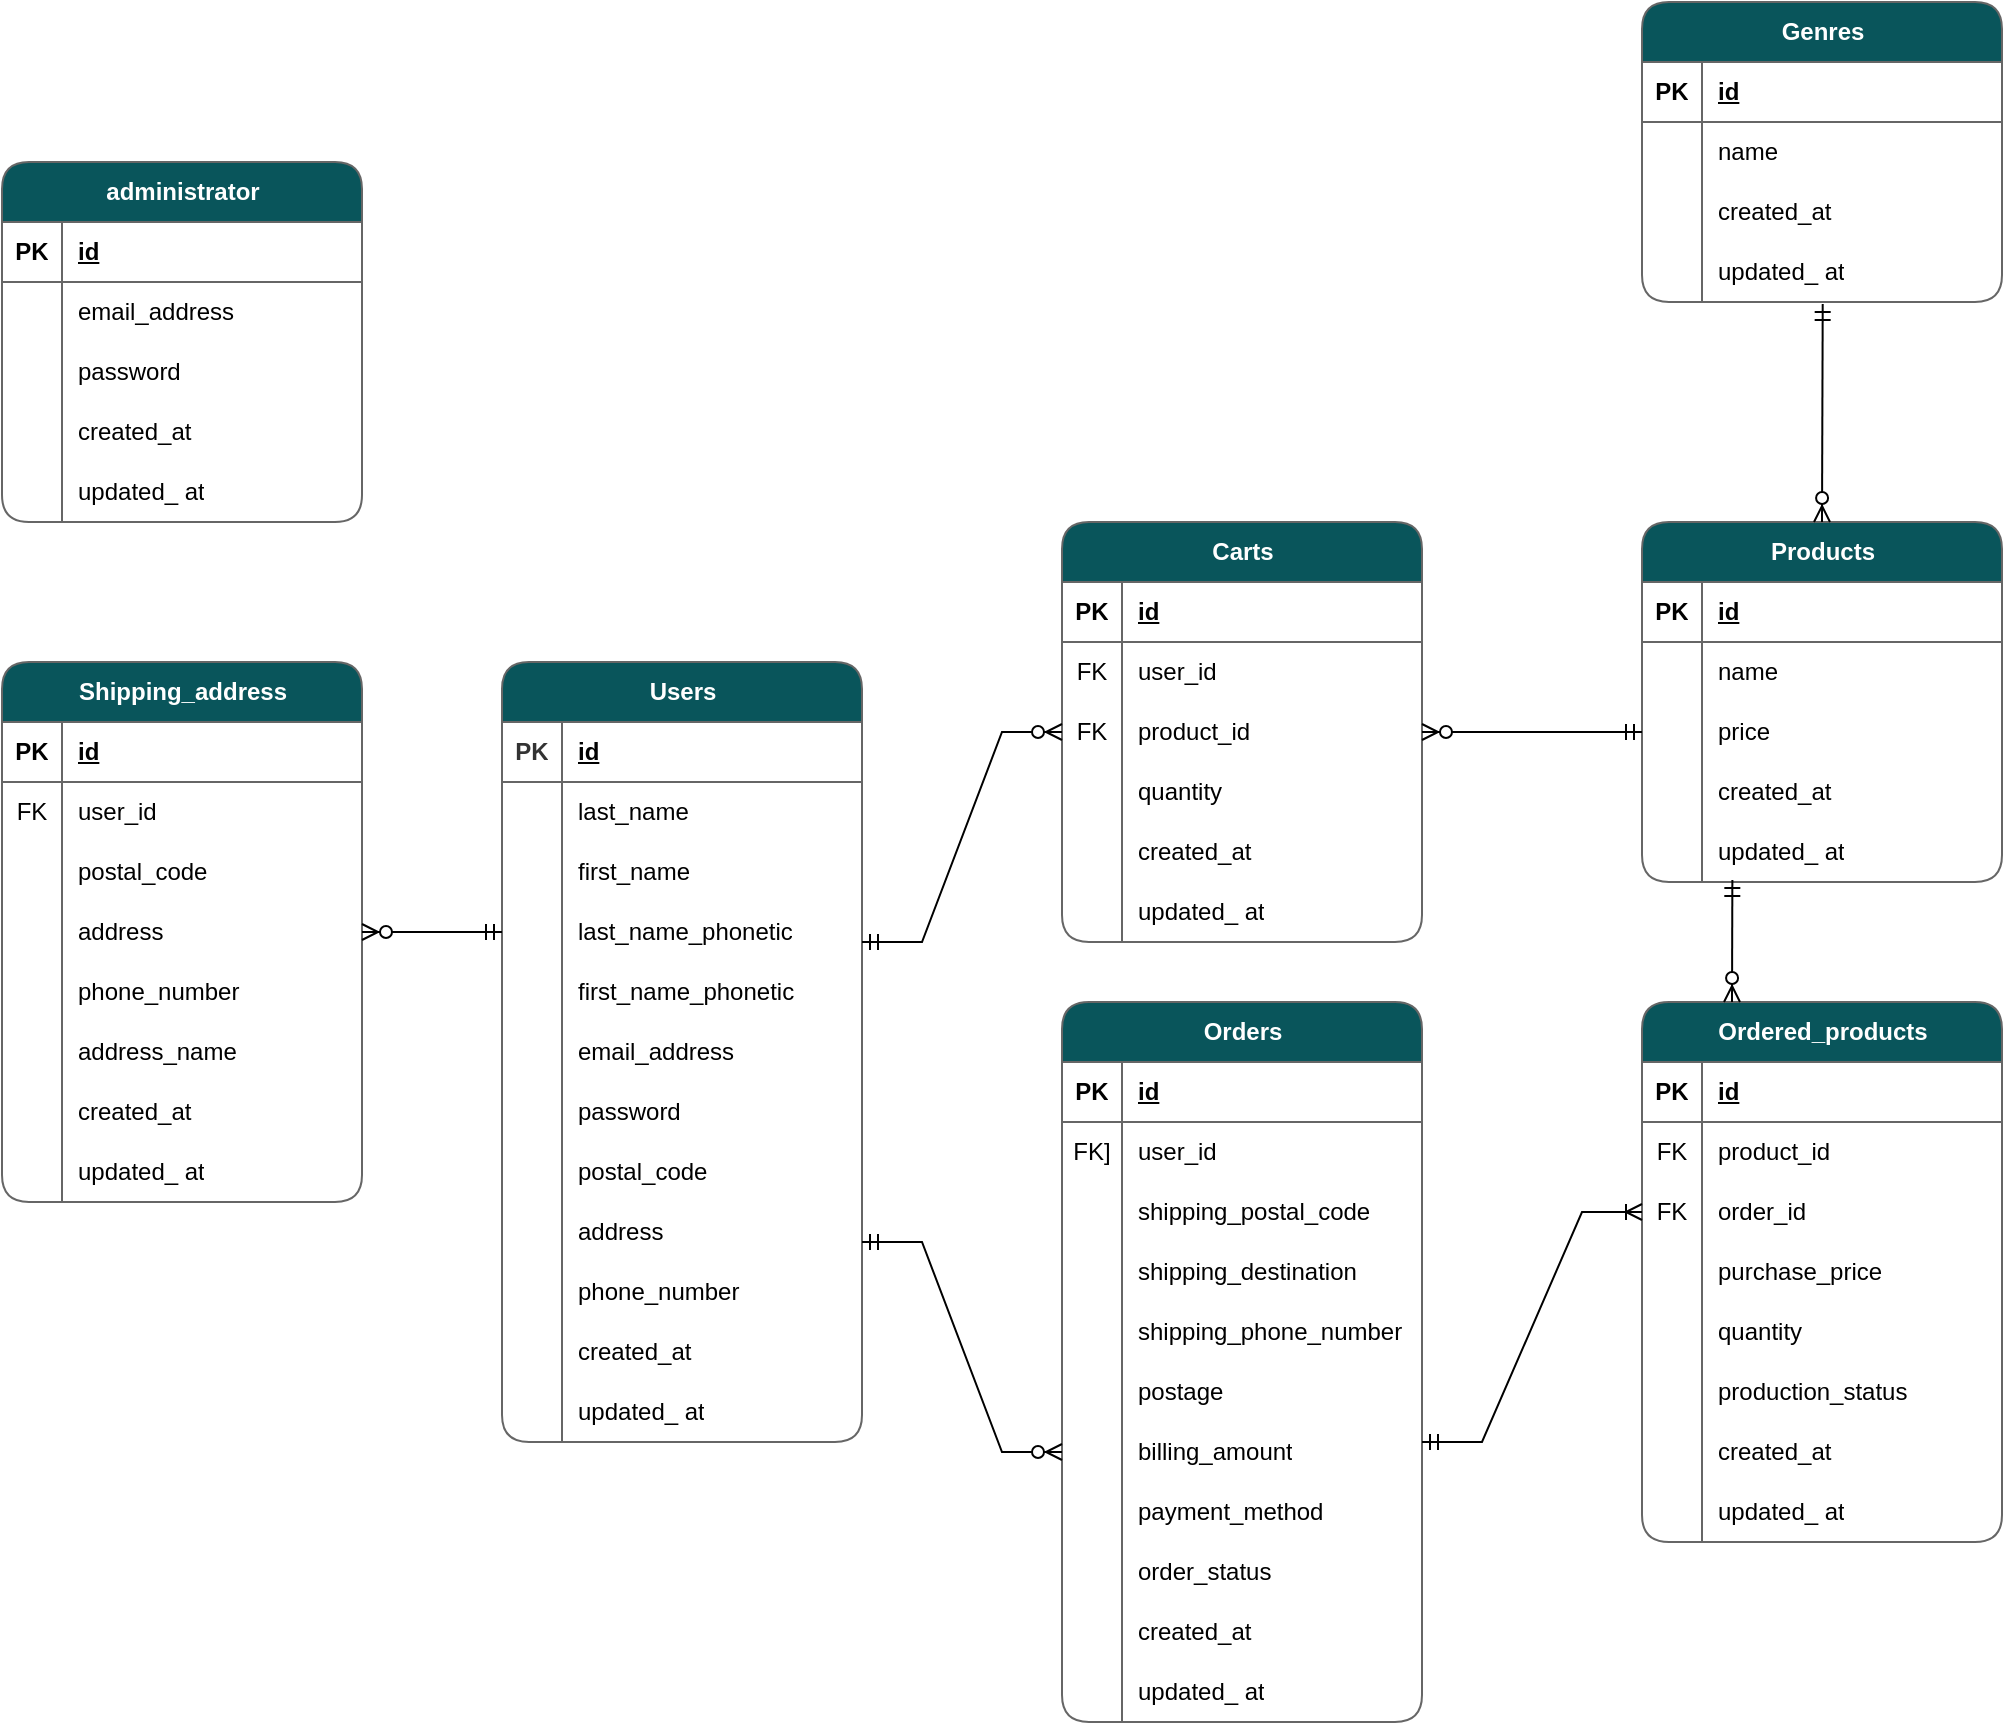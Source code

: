 <mxfile version="22.0.6" type="github">
  <diagram name="ページ1" id="nwDqzU09awGW9YATZ_V5">
    <mxGraphModel dx="1313" dy="750" grid="1" gridSize="10" guides="1" tooltips="1" connect="1" arrows="1" fold="1" page="1" pageScale="1" pageWidth="827" pageHeight="1169" math="0" shadow="0">
      <root>
        <mxCell id="0" />
        <mxCell id="1" parent="0" />
        <mxCell id="tBLxV8SjQWjYZ5HWTpgi-1" value="Users" style="shape=table;startSize=30;container=1;collapsible=1;childLayout=tableLayout;fixedRows=1;rowLines=0;fontStyle=1;align=center;resizeLast=1;html=1;rounded=1;shadow=0;swimlaneFillColor=#FFFFFF;fontSize=12;labelBackgroundColor=none;fillColor=#09555B;strokeColor=#666666;fontColor=#FFFFFF;" parent="1" vertex="1">
          <mxGeometry x="390" y="440" width="180" height="390" as="geometry" />
        </mxCell>
        <mxCell id="tBLxV8SjQWjYZ5HWTpgi-2" value="" style="shape=tableRow;horizontal=0;startSize=0;swimlaneHead=0;swimlaneBody=0;fillColor=none;collapsible=0;dropTarget=0;points=[[0,0.5],[1,0.5]];portConstraint=eastwest;top=0;left=0;right=0;bottom=1;labelBackgroundColor=none;strokeColor=#666666;fontColor=#333333;swimlaneFillColor=#FFFFFF;" parent="tBLxV8SjQWjYZ5HWTpgi-1" vertex="1">
          <mxGeometry y="30" width="180" height="30" as="geometry" />
        </mxCell>
        <mxCell id="tBLxV8SjQWjYZ5HWTpgi-3" value="PK" style="shape=partialRectangle;connectable=0;fillColor=none;top=0;left=0;bottom=0;right=0;fontStyle=1;overflow=hidden;whiteSpace=wrap;html=1;labelBackgroundColor=none;strokeColor=#666666;fontColor=#333333;swimlaneFillColor=#FFFFFF;" parent="tBLxV8SjQWjYZ5HWTpgi-2" vertex="1">
          <mxGeometry width="30" height="30" as="geometry">
            <mxRectangle width="30" height="30" as="alternateBounds" />
          </mxGeometry>
        </mxCell>
        <mxCell id="tBLxV8SjQWjYZ5HWTpgi-4" value="id" style="shape=partialRectangle;connectable=0;fillColor=none;top=0;left=0;bottom=0;right=0;align=left;spacingLeft=6;fontStyle=5;overflow=hidden;whiteSpace=wrap;html=1;labelBackgroundColor=none;strokeColor=#666666;fontColor=#000000;swimlaneFillColor=#FFFFFF;" parent="tBLxV8SjQWjYZ5HWTpgi-2" vertex="1">
          <mxGeometry x="30" width="150" height="30" as="geometry">
            <mxRectangle width="150" height="30" as="alternateBounds" />
          </mxGeometry>
        </mxCell>
        <mxCell id="tBLxV8SjQWjYZ5HWTpgi-5" value="" style="shape=tableRow;horizontal=0;startSize=0;swimlaneHead=0;swimlaneBody=0;fillColor=none;collapsible=0;dropTarget=0;points=[[0,0.5],[1,0.5]];portConstraint=eastwest;top=0;left=0;right=0;bottom=0;labelBackgroundColor=none;strokeColor=#666666;fontColor=#333333;swimlaneFillColor=#FFFFFF;" parent="tBLxV8SjQWjYZ5HWTpgi-1" vertex="1">
          <mxGeometry y="60" width="180" height="30" as="geometry" />
        </mxCell>
        <mxCell id="tBLxV8SjQWjYZ5HWTpgi-6" value="" style="shape=partialRectangle;connectable=0;fillColor=none;top=0;left=0;bottom=0;right=0;editable=1;overflow=hidden;whiteSpace=wrap;html=1;labelBackgroundColor=none;strokeColor=#666666;fontColor=#333333;swimlaneFillColor=#FFFFFF;" parent="tBLxV8SjQWjYZ5HWTpgi-5" vertex="1">
          <mxGeometry width="30" height="30" as="geometry">
            <mxRectangle width="30" height="30" as="alternateBounds" />
          </mxGeometry>
        </mxCell>
        <mxCell id="tBLxV8SjQWjYZ5HWTpgi-7" value="last_name" style="shape=partialRectangle;connectable=0;fillColor=none;top=0;left=0;bottom=0;right=0;align=left;spacingLeft=6;overflow=hidden;whiteSpace=wrap;html=1;labelBackgroundColor=none;strokeColor=#666666;fontColor=#000000;swimlaneFillColor=#FFFFFF;" parent="tBLxV8SjQWjYZ5HWTpgi-5" vertex="1">
          <mxGeometry x="30" width="150" height="30" as="geometry">
            <mxRectangle width="150" height="30" as="alternateBounds" />
          </mxGeometry>
        </mxCell>
        <mxCell id="Sq_PaUydA-7eshv0mFdp-24" style="shape=tableRow;horizontal=0;startSize=0;swimlaneHead=0;swimlaneBody=0;fillColor=none;collapsible=0;dropTarget=0;points=[[0,0.5],[1,0.5]];portConstraint=eastwest;top=0;left=0;right=0;bottom=0;labelBackgroundColor=none;strokeColor=#666666;fontColor=#333333;swimlaneFillColor=#FFFFFF;" parent="tBLxV8SjQWjYZ5HWTpgi-1" vertex="1">
          <mxGeometry y="90" width="180" height="30" as="geometry" />
        </mxCell>
        <mxCell id="Sq_PaUydA-7eshv0mFdp-25" style="shape=partialRectangle;connectable=0;fillColor=none;top=0;left=0;bottom=0;right=0;editable=1;overflow=hidden;whiteSpace=wrap;html=1;labelBackgroundColor=none;strokeColor=#666666;fontColor=#333333;swimlaneFillColor=#FFFFFF;" parent="Sq_PaUydA-7eshv0mFdp-24" vertex="1">
          <mxGeometry width="30" height="30" as="geometry">
            <mxRectangle width="30" height="30" as="alternateBounds" />
          </mxGeometry>
        </mxCell>
        <mxCell id="Sq_PaUydA-7eshv0mFdp-26" value="first_name" style="shape=partialRectangle;connectable=0;fillColor=none;top=0;left=0;bottom=0;right=0;align=left;spacingLeft=6;overflow=hidden;whiteSpace=wrap;html=1;labelBackgroundColor=none;strokeColor=#666666;fontColor=#000000;swimlaneFillColor=#FFFFFF;" parent="Sq_PaUydA-7eshv0mFdp-24" vertex="1">
          <mxGeometry x="30" width="150" height="30" as="geometry">
            <mxRectangle width="150" height="30" as="alternateBounds" />
          </mxGeometry>
        </mxCell>
        <mxCell id="Sq_PaUydA-7eshv0mFdp-30" style="shape=tableRow;horizontal=0;startSize=0;swimlaneHead=0;swimlaneBody=0;fillColor=none;collapsible=0;dropTarget=0;points=[[0,0.5],[1,0.5]];portConstraint=eastwest;top=0;left=0;right=0;bottom=0;labelBackgroundColor=none;strokeColor=#666666;fontColor=#333333;swimlaneFillColor=#FFFFFF;" parent="tBLxV8SjQWjYZ5HWTpgi-1" vertex="1">
          <mxGeometry y="120" width="180" height="30" as="geometry" />
        </mxCell>
        <mxCell id="Sq_PaUydA-7eshv0mFdp-31" style="shape=partialRectangle;connectable=0;fillColor=none;top=0;left=0;bottom=0;right=0;editable=1;overflow=hidden;whiteSpace=wrap;html=1;labelBackgroundColor=none;strokeColor=#666666;fontColor=#333333;swimlaneFillColor=#FFFFFF;" parent="Sq_PaUydA-7eshv0mFdp-30" vertex="1">
          <mxGeometry width="30" height="30" as="geometry">
            <mxRectangle width="30" height="30" as="alternateBounds" />
          </mxGeometry>
        </mxCell>
        <mxCell id="Sq_PaUydA-7eshv0mFdp-32" value="last_name_phonetic" style="shape=partialRectangle;connectable=0;fillColor=none;top=0;left=0;bottom=0;right=0;align=left;spacingLeft=6;overflow=hidden;whiteSpace=wrap;html=1;labelBackgroundColor=none;strokeColor=#666666;fontColor=#000000;swimlaneFillColor=#FFFFFF;" parent="Sq_PaUydA-7eshv0mFdp-30" vertex="1">
          <mxGeometry x="30" width="150" height="30" as="geometry">
            <mxRectangle width="150" height="30" as="alternateBounds" />
          </mxGeometry>
        </mxCell>
        <mxCell id="Sq_PaUydA-7eshv0mFdp-27" style="shape=tableRow;horizontal=0;startSize=0;swimlaneHead=0;swimlaneBody=0;fillColor=none;collapsible=0;dropTarget=0;points=[[0,0.5],[1,0.5]];portConstraint=eastwest;top=0;left=0;right=0;bottom=0;labelBackgroundColor=none;strokeColor=#666666;fontColor=#333333;swimlaneFillColor=#FFFFFF;" parent="tBLxV8SjQWjYZ5HWTpgi-1" vertex="1">
          <mxGeometry y="150" width="180" height="30" as="geometry" />
        </mxCell>
        <mxCell id="Sq_PaUydA-7eshv0mFdp-28" style="shape=partialRectangle;connectable=0;fillColor=none;top=0;left=0;bottom=0;right=0;editable=1;overflow=hidden;whiteSpace=wrap;html=1;labelBackgroundColor=none;strokeColor=#666666;fontColor=#333333;swimlaneFillColor=#FFFFFF;" parent="Sq_PaUydA-7eshv0mFdp-27" vertex="1">
          <mxGeometry width="30" height="30" as="geometry">
            <mxRectangle width="30" height="30" as="alternateBounds" />
          </mxGeometry>
        </mxCell>
        <mxCell id="Sq_PaUydA-7eshv0mFdp-29" value="first_name_phonetic" style="shape=partialRectangle;connectable=0;fillColor=none;top=0;left=0;bottom=0;right=0;align=left;spacingLeft=6;overflow=hidden;whiteSpace=wrap;html=1;labelBackgroundColor=none;strokeColor=#666666;fontColor=#000000;swimlaneFillColor=#FFFFFF;" parent="Sq_PaUydA-7eshv0mFdp-27" vertex="1">
          <mxGeometry x="30" width="150" height="30" as="geometry">
            <mxRectangle width="150" height="30" as="alternateBounds" />
          </mxGeometry>
        </mxCell>
        <mxCell id="tBLxV8SjQWjYZ5HWTpgi-11" value="" style="shape=tableRow;horizontal=0;startSize=0;swimlaneHead=0;swimlaneBody=0;fillColor=none;collapsible=0;dropTarget=0;points=[[0,0.5],[1,0.5]];portConstraint=eastwest;top=0;left=0;right=0;bottom=0;labelBackgroundColor=none;strokeColor=#666666;fontColor=#333333;swimlaneFillColor=#FFFFFF;" parent="tBLxV8SjQWjYZ5HWTpgi-1" vertex="1">
          <mxGeometry y="180" width="180" height="30" as="geometry" />
        </mxCell>
        <mxCell id="tBLxV8SjQWjYZ5HWTpgi-12" value="" style="shape=partialRectangle;connectable=0;fillColor=none;top=0;left=0;bottom=0;right=0;editable=1;overflow=hidden;whiteSpace=wrap;html=1;labelBackgroundColor=none;strokeColor=#666666;fontColor=#333333;swimlaneFillColor=#FFFFFF;" parent="tBLxV8SjQWjYZ5HWTpgi-11" vertex="1">
          <mxGeometry width="30" height="30" as="geometry">
            <mxRectangle width="30" height="30" as="alternateBounds" />
          </mxGeometry>
        </mxCell>
        <mxCell id="tBLxV8SjQWjYZ5HWTpgi-13" value="email_address" style="shape=partialRectangle;connectable=0;fillColor=none;top=0;left=0;bottom=0;right=0;align=left;spacingLeft=6;overflow=hidden;whiteSpace=wrap;html=1;labelBackgroundColor=none;strokeColor=#666666;fontColor=#000000;swimlaneFillColor=#FFFFFF;" parent="tBLxV8SjQWjYZ5HWTpgi-11" vertex="1">
          <mxGeometry x="30" width="150" height="30" as="geometry">
            <mxRectangle width="150" height="30" as="alternateBounds" />
          </mxGeometry>
        </mxCell>
        <mxCell id="tBLxV8SjQWjYZ5HWTpgi-8" value="" style="shape=tableRow;horizontal=0;startSize=0;swimlaneHead=0;swimlaneBody=0;fillColor=none;collapsible=0;dropTarget=0;points=[[0,0.5],[1,0.5]];portConstraint=eastwest;top=0;left=0;right=0;bottom=0;labelBackgroundColor=none;strokeColor=#666666;fontColor=#333333;swimlaneFillColor=#FFFFFF;" parent="tBLxV8SjQWjYZ5HWTpgi-1" vertex="1">
          <mxGeometry y="210" width="180" height="30" as="geometry" />
        </mxCell>
        <mxCell id="tBLxV8SjQWjYZ5HWTpgi-9" value="" style="shape=partialRectangle;connectable=0;fillColor=none;top=0;left=0;bottom=0;right=0;editable=1;overflow=hidden;whiteSpace=wrap;html=1;labelBackgroundColor=none;strokeColor=#666666;fontColor=#333333;swimlaneFillColor=#FFFFFF;" parent="tBLxV8SjQWjYZ5HWTpgi-8" vertex="1">
          <mxGeometry width="30" height="30" as="geometry">
            <mxRectangle width="30" height="30" as="alternateBounds" />
          </mxGeometry>
        </mxCell>
        <mxCell id="tBLxV8SjQWjYZ5HWTpgi-10" value="password" style="shape=partialRectangle;connectable=0;fillColor=none;top=0;left=0;bottom=0;right=0;align=left;spacingLeft=6;overflow=hidden;whiteSpace=wrap;html=1;labelBackgroundColor=none;strokeColor=#666666;fontColor=#000000;swimlaneFillColor=#FFFFFF;" parent="tBLxV8SjQWjYZ5HWTpgi-8" vertex="1">
          <mxGeometry x="30" width="150" height="30" as="geometry">
            <mxRectangle width="150" height="30" as="alternateBounds" />
          </mxGeometry>
        </mxCell>
        <mxCell id="Sq_PaUydA-7eshv0mFdp-7" style="shape=tableRow;horizontal=0;startSize=0;swimlaneHead=0;swimlaneBody=0;fillColor=none;collapsible=0;dropTarget=0;points=[[0,0.5],[1,0.5]];portConstraint=eastwest;top=0;left=0;right=0;bottom=0;labelBackgroundColor=none;strokeColor=#666666;fontColor=#333333;swimlaneFillColor=#FFFFFF;" parent="tBLxV8SjQWjYZ5HWTpgi-1" vertex="1">
          <mxGeometry y="240" width="180" height="30" as="geometry" />
        </mxCell>
        <mxCell id="Sq_PaUydA-7eshv0mFdp-8" style="shape=partialRectangle;connectable=0;fillColor=none;top=0;left=0;bottom=0;right=0;editable=1;overflow=hidden;whiteSpace=wrap;html=1;labelBackgroundColor=none;strokeColor=#666666;fontColor=#333333;swimlaneFillColor=#FFFFFF;" parent="Sq_PaUydA-7eshv0mFdp-7" vertex="1">
          <mxGeometry width="30" height="30" as="geometry">
            <mxRectangle width="30" height="30" as="alternateBounds" />
          </mxGeometry>
        </mxCell>
        <mxCell id="Sq_PaUydA-7eshv0mFdp-9" value="postal_code" style="shape=partialRectangle;connectable=0;fillColor=none;top=0;left=0;bottom=0;right=0;align=left;spacingLeft=6;overflow=hidden;whiteSpace=wrap;html=1;labelBackgroundColor=none;strokeColor=#666666;fontColor=#000000;swimlaneFillColor=#FFFFFF;" parent="Sq_PaUydA-7eshv0mFdp-7" vertex="1">
          <mxGeometry x="30" width="150" height="30" as="geometry">
            <mxRectangle width="150" height="30" as="alternateBounds" />
          </mxGeometry>
        </mxCell>
        <mxCell id="Sq_PaUydA-7eshv0mFdp-10" style="shape=tableRow;horizontal=0;startSize=0;swimlaneHead=0;swimlaneBody=0;fillColor=none;collapsible=0;dropTarget=0;points=[[0,0.5],[1,0.5]];portConstraint=eastwest;top=0;left=0;right=0;bottom=0;labelBackgroundColor=none;strokeColor=#666666;fontColor=#333333;swimlaneFillColor=#FFFFFF;" parent="tBLxV8SjQWjYZ5HWTpgi-1" vertex="1">
          <mxGeometry y="270" width="180" height="30" as="geometry" />
        </mxCell>
        <mxCell id="Sq_PaUydA-7eshv0mFdp-11" style="shape=partialRectangle;connectable=0;fillColor=none;top=0;left=0;bottom=0;right=0;editable=1;overflow=hidden;whiteSpace=wrap;html=1;labelBackgroundColor=none;strokeColor=#666666;fontColor=#333333;swimlaneFillColor=#FFFFFF;" parent="Sq_PaUydA-7eshv0mFdp-10" vertex="1">
          <mxGeometry width="30" height="30" as="geometry">
            <mxRectangle width="30" height="30" as="alternateBounds" />
          </mxGeometry>
        </mxCell>
        <mxCell id="Sq_PaUydA-7eshv0mFdp-12" value="address" style="shape=partialRectangle;connectable=0;fillColor=none;top=0;left=0;bottom=0;right=0;align=left;spacingLeft=6;overflow=hidden;whiteSpace=wrap;html=1;labelBackgroundColor=none;strokeColor=#666666;fontColor=#000000;swimlaneFillColor=#FFFFFF;" parent="Sq_PaUydA-7eshv0mFdp-10" vertex="1">
          <mxGeometry x="30" width="150" height="30" as="geometry">
            <mxRectangle width="150" height="30" as="alternateBounds" />
          </mxGeometry>
        </mxCell>
        <mxCell id="YsXFRis1GorDOg6ayHIY-41" style="shape=tableRow;horizontal=0;startSize=0;swimlaneHead=0;swimlaneBody=0;fillColor=none;collapsible=0;dropTarget=0;points=[[0,0.5],[1,0.5]];portConstraint=eastwest;top=0;left=0;right=0;bottom=0;labelBackgroundColor=none;strokeColor=#666666;fontColor=#333333;swimlaneFillColor=#FFFFFF;" vertex="1" parent="tBLxV8SjQWjYZ5HWTpgi-1">
          <mxGeometry y="300" width="180" height="30" as="geometry" />
        </mxCell>
        <mxCell id="YsXFRis1GorDOg6ayHIY-42" style="shape=partialRectangle;connectable=0;fillColor=none;top=0;left=0;bottom=0;right=0;editable=1;overflow=hidden;whiteSpace=wrap;html=1;labelBackgroundColor=none;strokeColor=#666666;fontColor=#333333;swimlaneFillColor=#FFFFFF;" vertex="1" parent="YsXFRis1GorDOg6ayHIY-41">
          <mxGeometry width="30" height="30" as="geometry">
            <mxRectangle width="30" height="30" as="alternateBounds" />
          </mxGeometry>
        </mxCell>
        <mxCell id="YsXFRis1GorDOg6ayHIY-43" value="phone_number" style="shape=partialRectangle;connectable=0;fillColor=none;top=0;left=0;bottom=0;right=0;align=left;spacingLeft=6;overflow=hidden;whiteSpace=wrap;html=1;labelBackgroundColor=none;strokeColor=#666666;fontColor=#000000;swimlaneFillColor=#FFFFFF;" vertex="1" parent="YsXFRis1GorDOg6ayHIY-41">
          <mxGeometry x="30" width="150" height="30" as="geometry">
            <mxRectangle width="150" height="30" as="alternateBounds" />
          </mxGeometry>
        </mxCell>
        <mxCell id="Flq6mwINSHxZf68kvS4r-76" style="shape=tableRow;horizontal=0;startSize=0;swimlaneHead=0;swimlaneBody=0;fillColor=none;collapsible=0;dropTarget=0;points=[[0,0.5],[1,0.5]];portConstraint=eastwest;top=0;left=0;right=0;bottom=0;labelBackgroundColor=none;strokeColor=#666666;fontColor=#333333;swimlaneFillColor=#FFFFFF;" parent="tBLxV8SjQWjYZ5HWTpgi-1" vertex="1">
          <mxGeometry y="330" width="180" height="30" as="geometry" />
        </mxCell>
        <mxCell id="Flq6mwINSHxZf68kvS4r-77" style="shape=partialRectangle;connectable=0;fillColor=none;top=0;left=0;bottom=0;right=0;editable=1;overflow=hidden;whiteSpace=wrap;html=1;labelBackgroundColor=none;strokeColor=#666666;fontColor=#333333;swimlaneFillColor=#FFFFFF;" parent="Flq6mwINSHxZf68kvS4r-76" vertex="1">
          <mxGeometry width="30" height="30" as="geometry">
            <mxRectangle width="30" height="30" as="alternateBounds" />
          </mxGeometry>
        </mxCell>
        <mxCell id="Flq6mwINSHxZf68kvS4r-78" value="created_at" style="shape=partialRectangle;connectable=0;fillColor=none;top=0;left=0;bottom=0;right=0;align=left;spacingLeft=6;overflow=hidden;whiteSpace=wrap;html=1;labelBackgroundColor=none;strokeColor=#666666;fontColor=#000000;swimlaneFillColor=#FFFFFF;" parent="Flq6mwINSHxZf68kvS4r-76" vertex="1">
          <mxGeometry x="30" width="150" height="30" as="geometry">
            <mxRectangle width="150" height="30" as="alternateBounds" />
          </mxGeometry>
        </mxCell>
        <mxCell id="Flq6mwINSHxZf68kvS4r-73" style="shape=tableRow;horizontal=0;startSize=0;swimlaneHead=0;swimlaneBody=0;fillColor=none;collapsible=0;dropTarget=0;points=[[0,0.5],[1,0.5]];portConstraint=eastwest;top=0;left=0;right=0;bottom=0;labelBackgroundColor=none;strokeColor=#666666;fontColor=#333333;swimlaneFillColor=#FFFFFF;" parent="tBLxV8SjQWjYZ5HWTpgi-1" vertex="1">
          <mxGeometry y="360" width="180" height="30" as="geometry" />
        </mxCell>
        <mxCell id="Flq6mwINSHxZf68kvS4r-74" style="shape=partialRectangle;connectable=0;fillColor=none;top=0;left=0;bottom=0;right=0;editable=1;overflow=hidden;whiteSpace=wrap;html=1;labelBackgroundColor=none;strokeColor=#666666;fontColor=#333333;swimlaneFillColor=#FFFFFF;" parent="Flq6mwINSHxZf68kvS4r-73" vertex="1">
          <mxGeometry width="30" height="30" as="geometry">
            <mxRectangle width="30" height="30" as="alternateBounds" />
          </mxGeometry>
        </mxCell>
        <mxCell id="Flq6mwINSHxZf68kvS4r-75" value="updated_ at" style="shape=partialRectangle;connectable=0;fillColor=none;top=0;left=0;bottom=0;right=0;align=left;spacingLeft=6;overflow=hidden;whiteSpace=wrap;html=1;labelBackgroundColor=none;strokeColor=#666666;fontColor=#000000;swimlaneFillColor=#FFFFFF;" parent="Flq6mwINSHxZf68kvS4r-73" vertex="1">
          <mxGeometry x="30" width="150" height="30" as="geometry">
            <mxRectangle width="150" height="30" as="alternateBounds" />
          </mxGeometry>
        </mxCell>
        <mxCell id="Flq6mwINSHxZf68kvS4r-38" value="Products" style="shape=table;startSize=30;container=1;collapsible=1;childLayout=tableLayout;fixedRows=1;rowLines=0;fontStyle=1;align=center;resizeLast=1;html=1;rounded=1;swimlaneFillColor=#FFFFFF;labelBackgroundColor=none;fillColor=#09555B;strokeColor=#666666;fontColor=#FFFFFF;" parent="1" vertex="1">
          <mxGeometry x="960" y="370" width="180" height="180" as="geometry" />
        </mxCell>
        <mxCell id="Flq6mwINSHxZf68kvS4r-39" value="" style="shape=tableRow;horizontal=0;startSize=0;swimlaneHead=0;swimlaneBody=0;fillColor=none;collapsible=0;dropTarget=0;points=[[0,0.5],[1,0.5]];portConstraint=eastwest;top=0;left=0;right=0;bottom=1;labelBackgroundColor=none;strokeColor=#666666;fontColor=#000000;swimlaneFillColor=#FFFFFF;" parent="Flq6mwINSHxZf68kvS4r-38" vertex="1">
          <mxGeometry y="30" width="180" height="30" as="geometry" />
        </mxCell>
        <mxCell id="Flq6mwINSHxZf68kvS4r-40" value="PK" style="shape=partialRectangle;connectable=0;fillColor=none;top=0;left=0;bottom=0;right=0;fontStyle=1;overflow=hidden;whiteSpace=wrap;html=1;labelBackgroundColor=none;strokeColor=#666666;fontColor=#000000;swimlaneFillColor=#FFFFFF;" parent="Flq6mwINSHxZf68kvS4r-39" vertex="1">
          <mxGeometry width="30" height="30" as="geometry">
            <mxRectangle width="30" height="30" as="alternateBounds" />
          </mxGeometry>
        </mxCell>
        <mxCell id="Flq6mwINSHxZf68kvS4r-41" value="id" style="shape=partialRectangle;connectable=0;fillColor=none;top=0;left=0;bottom=0;right=0;align=left;spacingLeft=6;fontStyle=5;overflow=hidden;whiteSpace=wrap;html=1;labelBackgroundColor=none;strokeColor=#666666;fontColor=#000000;swimlaneFillColor=#FFFFFF;" parent="Flq6mwINSHxZf68kvS4r-39" vertex="1">
          <mxGeometry x="30" width="150" height="30" as="geometry">
            <mxRectangle width="150" height="30" as="alternateBounds" />
          </mxGeometry>
        </mxCell>
        <mxCell id="Flq6mwINSHxZf68kvS4r-42" value="" style="shape=tableRow;horizontal=0;startSize=0;swimlaneHead=0;swimlaneBody=0;fillColor=none;collapsible=0;dropTarget=0;points=[[0,0.5],[1,0.5]];portConstraint=eastwest;top=0;left=0;right=0;bottom=0;labelBackgroundColor=none;strokeColor=#666666;fontColor=#000000;swimlaneFillColor=#FFFFFF;" parent="Flq6mwINSHxZf68kvS4r-38" vertex="1">
          <mxGeometry y="60" width="180" height="30" as="geometry" />
        </mxCell>
        <mxCell id="Flq6mwINSHxZf68kvS4r-43" value="" style="shape=partialRectangle;connectable=0;fillColor=none;top=0;left=0;bottom=0;right=0;editable=1;overflow=hidden;whiteSpace=wrap;html=1;labelBackgroundColor=none;strokeColor=#666666;fontColor=#000000;swimlaneFillColor=#FFFFFF;" parent="Flq6mwINSHxZf68kvS4r-42" vertex="1">
          <mxGeometry width="30" height="30" as="geometry">
            <mxRectangle width="30" height="30" as="alternateBounds" />
          </mxGeometry>
        </mxCell>
        <mxCell id="Flq6mwINSHxZf68kvS4r-44" value="name" style="shape=partialRectangle;connectable=0;fillColor=none;top=0;left=0;bottom=0;right=0;align=left;spacingLeft=6;overflow=hidden;whiteSpace=wrap;html=1;labelBackgroundColor=none;strokeColor=#666666;fontColor=#000000;swimlaneFillColor=#FFFFFF;" parent="Flq6mwINSHxZf68kvS4r-42" vertex="1">
          <mxGeometry x="30" width="150" height="30" as="geometry">
            <mxRectangle width="150" height="30" as="alternateBounds" />
          </mxGeometry>
        </mxCell>
        <mxCell id="Sq_PaUydA-7eshv0mFdp-1" style="shape=tableRow;horizontal=0;startSize=0;swimlaneHead=0;swimlaneBody=0;fillColor=none;collapsible=0;dropTarget=0;points=[[0,0.5],[1,0.5]];portConstraint=eastwest;top=0;left=0;right=0;bottom=0;labelBackgroundColor=none;strokeColor=#666666;fontColor=#000000;swimlaneFillColor=#FFFFFF;" parent="Flq6mwINSHxZf68kvS4r-38" vertex="1">
          <mxGeometry y="90" width="180" height="30" as="geometry" />
        </mxCell>
        <mxCell id="Sq_PaUydA-7eshv0mFdp-2" style="shape=partialRectangle;connectable=0;fillColor=none;top=0;left=0;bottom=0;right=0;editable=1;overflow=hidden;whiteSpace=wrap;html=1;labelBackgroundColor=none;strokeColor=#666666;fontColor=#000000;swimlaneFillColor=#FFFFFF;" parent="Sq_PaUydA-7eshv0mFdp-1" vertex="1">
          <mxGeometry width="30" height="30" as="geometry">
            <mxRectangle width="30" height="30" as="alternateBounds" />
          </mxGeometry>
        </mxCell>
        <mxCell id="Sq_PaUydA-7eshv0mFdp-3" value="price" style="shape=partialRectangle;connectable=0;fillColor=none;top=0;left=0;bottom=0;right=0;align=left;spacingLeft=6;overflow=hidden;whiteSpace=wrap;html=1;labelBackgroundColor=none;strokeColor=#666666;fontColor=#000000;swimlaneFillColor=#FFFFFF;" parent="Sq_PaUydA-7eshv0mFdp-1" vertex="1">
          <mxGeometry x="30" width="150" height="30" as="geometry">
            <mxRectangle width="150" height="30" as="alternateBounds" />
          </mxGeometry>
        </mxCell>
        <mxCell id="Flq6mwINSHxZf68kvS4r-45" value="" style="shape=tableRow;horizontal=0;startSize=0;swimlaneHead=0;swimlaneBody=0;fillColor=none;collapsible=0;dropTarget=0;points=[[0,0.5],[1,0.5]];portConstraint=eastwest;top=0;left=0;right=0;bottom=0;labelBackgroundColor=none;strokeColor=#666666;fontColor=#000000;swimlaneFillColor=#FFFFFF;" parent="Flq6mwINSHxZf68kvS4r-38" vertex="1">
          <mxGeometry y="120" width="180" height="30" as="geometry" />
        </mxCell>
        <mxCell id="Flq6mwINSHxZf68kvS4r-46" value="" style="shape=partialRectangle;connectable=0;fillColor=none;top=0;left=0;bottom=0;right=0;editable=1;overflow=hidden;whiteSpace=wrap;html=1;labelBackgroundColor=none;strokeColor=#666666;fontColor=#000000;swimlaneFillColor=#FFFFFF;" parent="Flq6mwINSHxZf68kvS4r-45" vertex="1">
          <mxGeometry width="30" height="30" as="geometry">
            <mxRectangle width="30" height="30" as="alternateBounds" />
          </mxGeometry>
        </mxCell>
        <mxCell id="Flq6mwINSHxZf68kvS4r-47" value="created_at" style="shape=partialRectangle;connectable=0;fillColor=none;top=0;left=0;bottom=0;right=0;align=left;spacingLeft=6;overflow=hidden;whiteSpace=wrap;html=1;labelBackgroundColor=none;strokeColor=#666666;fontColor=#000000;swimlaneFillColor=#FFFFFF;" parent="Flq6mwINSHxZf68kvS4r-45" vertex="1">
          <mxGeometry x="30" width="150" height="30" as="geometry">
            <mxRectangle width="150" height="30" as="alternateBounds" />
          </mxGeometry>
        </mxCell>
        <mxCell id="Flq6mwINSHxZf68kvS4r-48" value="" style="shape=tableRow;horizontal=0;startSize=0;swimlaneHead=0;swimlaneBody=0;fillColor=none;collapsible=0;dropTarget=0;points=[[0,0.5],[1,0.5]];portConstraint=eastwest;top=0;left=0;right=0;bottom=0;labelBackgroundColor=none;strokeColor=#666666;fontColor=#000000;swimlaneFillColor=#FFFFFF;" parent="Flq6mwINSHxZf68kvS4r-38" vertex="1">
          <mxGeometry y="150" width="180" height="30" as="geometry" />
        </mxCell>
        <mxCell id="Flq6mwINSHxZf68kvS4r-49" value="" style="shape=partialRectangle;connectable=0;fillColor=none;top=0;left=0;bottom=0;right=0;editable=1;overflow=hidden;whiteSpace=wrap;html=1;labelBackgroundColor=none;strokeColor=#666666;fontColor=#000000;swimlaneFillColor=#FFFFFF;" parent="Flq6mwINSHxZf68kvS4r-48" vertex="1">
          <mxGeometry width="30" height="30" as="geometry">
            <mxRectangle width="30" height="30" as="alternateBounds" />
          </mxGeometry>
        </mxCell>
        <mxCell id="Flq6mwINSHxZf68kvS4r-50" value="updated_ at" style="shape=partialRectangle;connectable=0;fillColor=none;top=0;left=0;bottom=0;right=0;align=left;spacingLeft=6;overflow=hidden;whiteSpace=wrap;html=1;labelBackgroundColor=none;strokeColor=#666666;fontColor=#000000;swimlaneFillColor=#FFFFFF;" parent="Flq6mwINSHxZf68kvS4r-48" vertex="1">
          <mxGeometry x="30" width="150" height="30" as="geometry">
            <mxRectangle width="150" height="30" as="alternateBounds" />
          </mxGeometry>
        </mxCell>
        <mxCell id="Sq_PaUydA-7eshv0mFdp-33" value="Carts" style="shape=table;startSize=30;container=1;collapsible=1;childLayout=tableLayout;fixedRows=1;rowLines=0;fontStyle=1;align=center;resizeLast=1;html=1;swimlaneFillColor=#FFFFFF;rounded=1;labelBackgroundColor=none;fillColor=#09555B;strokeColor=#666666;fontColor=#FFFFFF;" parent="1" vertex="1">
          <mxGeometry x="670" y="370" width="180" height="210" as="geometry" />
        </mxCell>
        <mxCell id="Sq_PaUydA-7eshv0mFdp-34" value="" style="shape=tableRow;horizontal=0;startSize=0;swimlaneHead=0;swimlaneBody=0;fillColor=none;collapsible=0;dropTarget=0;points=[[0,0.5],[1,0.5]];portConstraint=eastwest;top=0;left=0;right=0;bottom=1;labelBackgroundColor=none;strokeColor=#666666;fontColor=#000000;swimlaneFillColor=#FFFFFF;" parent="Sq_PaUydA-7eshv0mFdp-33" vertex="1">
          <mxGeometry y="30" width="180" height="30" as="geometry" />
        </mxCell>
        <mxCell id="Sq_PaUydA-7eshv0mFdp-35" value="PK" style="shape=partialRectangle;connectable=0;fillColor=none;top=0;left=0;bottom=0;right=0;fontStyle=1;overflow=hidden;whiteSpace=wrap;html=1;labelBackgroundColor=none;strokeColor=#666666;fontColor=#000000;swimlaneFillColor=#FFFFFF;" parent="Sq_PaUydA-7eshv0mFdp-34" vertex="1">
          <mxGeometry width="30" height="30" as="geometry">
            <mxRectangle width="30" height="30" as="alternateBounds" />
          </mxGeometry>
        </mxCell>
        <mxCell id="Sq_PaUydA-7eshv0mFdp-36" value="id" style="shape=partialRectangle;connectable=0;fillColor=none;top=0;left=0;bottom=0;right=0;align=left;spacingLeft=6;fontStyle=5;overflow=hidden;whiteSpace=wrap;html=1;labelBackgroundColor=none;strokeColor=#666666;fontColor=#000000;swimlaneFillColor=#FFFFFF;" parent="Sq_PaUydA-7eshv0mFdp-34" vertex="1">
          <mxGeometry x="30" width="150" height="30" as="geometry">
            <mxRectangle width="150" height="30" as="alternateBounds" />
          </mxGeometry>
        </mxCell>
        <mxCell id="Sq_PaUydA-7eshv0mFdp-37" value="" style="shape=tableRow;horizontal=0;startSize=0;swimlaneHead=0;swimlaneBody=0;fillColor=none;collapsible=0;dropTarget=0;points=[[0,0.5],[1,0.5]];portConstraint=eastwest;top=0;left=0;right=0;bottom=0;labelBackgroundColor=none;strokeColor=#666666;fontColor=#000000;swimlaneFillColor=#FFFFFF;" parent="Sq_PaUydA-7eshv0mFdp-33" vertex="1">
          <mxGeometry y="60" width="180" height="30" as="geometry" />
        </mxCell>
        <mxCell id="Sq_PaUydA-7eshv0mFdp-38" value="FK" style="shape=partialRectangle;connectable=0;fillColor=none;top=0;left=0;bottom=0;right=0;editable=1;overflow=hidden;whiteSpace=wrap;html=1;labelBackgroundColor=none;strokeColor=#666666;fontColor=#000000;swimlaneFillColor=#FFFFFF;" parent="Sq_PaUydA-7eshv0mFdp-37" vertex="1">
          <mxGeometry width="30" height="30" as="geometry">
            <mxRectangle width="30" height="30" as="alternateBounds" />
          </mxGeometry>
        </mxCell>
        <mxCell id="Sq_PaUydA-7eshv0mFdp-39" value="user_id" style="shape=partialRectangle;connectable=0;fillColor=none;top=0;left=0;bottom=0;right=0;align=left;spacingLeft=6;overflow=hidden;whiteSpace=wrap;html=1;labelBackgroundColor=none;strokeColor=#666666;fontColor=#000000;swimlaneFillColor=#FFFFFF;" parent="Sq_PaUydA-7eshv0mFdp-37" vertex="1">
          <mxGeometry x="30" width="150" height="30" as="geometry">
            <mxRectangle width="150" height="30" as="alternateBounds" />
          </mxGeometry>
        </mxCell>
        <mxCell id="Sq_PaUydA-7eshv0mFdp-49" style="shape=tableRow;horizontal=0;startSize=0;swimlaneHead=0;swimlaneBody=0;fillColor=none;collapsible=0;dropTarget=0;points=[[0,0.5],[1,0.5]];portConstraint=eastwest;top=0;left=0;right=0;bottom=0;labelBackgroundColor=none;strokeColor=#666666;fontColor=#000000;swimlaneFillColor=#FFFFFF;" parent="Sq_PaUydA-7eshv0mFdp-33" vertex="1">
          <mxGeometry y="90" width="180" height="30" as="geometry" />
        </mxCell>
        <mxCell id="Sq_PaUydA-7eshv0mFdp-50" value="FK" style="shape=partialRectangle;connectable=0;fillColor=none;top=0;left=0;bottom=0;right=0;editable=1;overflow=hidden;whiteSpace=wrap;html=1;labelBackgroundColor=none;strokeColor=#666666;fontColor=#000000;swimlaneFillColor=#FFFFFF;" parent="Sq_PaUydA-7eshv0mFdp-49" vertex="1">
          <mxGeometry width="30" height="30" as="geometry">
            <mxRectangle width="30" height="30" as="alternateBounds" />
          </mxGeometry>
        </mxCell>
        <mxCell id="Sq_PaUydA-7eshv0mFdp-51" value="product_id" style="shape=partialRectangle;connectable=0;fillColor=none;top=0;left=0;bottom=0;right=0;align=left;spacingLeft=6;overflow=hidden;whiteSpace=wrap;html=1;strokeColor=#666666;labelBackgroundColor=none;fontColor=#000000;swimlaneFillColor=#FFFFFF;strokeWidth=1;" parent="Sq_PaUydA-7eshv0mFdp-49" vertex="1">
          <mxGeometry x="30" width="150" height="30" as="geometry">
            <mxRectangle width="150" height="30" as="alternateBounds" />
          </mxGeometry>
        </mxCell>
        <mxCell id="Sq_PaUydA-7eshv0mFdp-71" style="shape=tableRow;horizontal=0;startSize=0;swimlaneHead=0;swimlaneBody=0;fillColor=none;collapsible=0;dropTarget=0;points=[[0,0.5],[1,0.5]];portConstraint=eastwest;top=0;left=0;right=0;bottom=0;labelBackgroundColor=none;strokeColor=#666666;fontColor=#000000;swimlaneFillColor=#FFFFFF;" parent="Sq_PaUydA-7eshv0mFdp-33" vertex="1">
          <mxGeometry y="120" width="180" height="30" as="geometry" />
        </mxCell>
        <mxCell id="Sq_PaUydA-7eshv0mFdp-72" style="shape=partialRectangle;connectable=0;fillColor=none;top=0;left=0;bottom=0;right=0;editable=1;overflow=hidden;whiteSpace=wrap;html=1;labelBackgroundColor=none;strokeColor=#666666;fontColor=#000000;swimlaneFillColor=#FFFFFF;" parent="Sq_PaUydA-7eshv0mFdp-71" vertex="1">
          <mxGeometry width="30" height="30" as="geometry">
            <mxRectangle width="30" height="30" as="alternateBounds" />
          </mxGeometry>
        </mxCell>
        <mxCell id="Sq_PaUydA-7eshv0mFdp-73" value="quantity" style="shape=partialRectangle;connectable=0;fillColor=none;top=0;left=0;bottom=0;right=0;align=left;spacingLeft=6;overflow=hidden;whiteSpace=wrap;html=1;strokeColor=#666666;labelBackgroundColor=none;fontColor=#000000;swimlaneFillColor=#FFFFFF;strokeWidth=1;" parent="Sq_PaUydA-7eshv0mFdp-71" vertex="1">
          <mxGeometry x="30" width="150" height="30" as="geometry">
            <mxRectangle width="150" height="30" as="alternateBounds" />
          </mxGeometry>
        </mxCell>
        <mxCell id="Sq_PaUydA-7eshv0mFdp-40" value="" style="shape=tableRow;horizontal=0;startSize=0;swimlaneHead=0;swimlaneBody=0;fillColor=none;collapsible=0;dropTarget=0;points=[[0,0.5],[1,0.5]];portConstraint=eastwest;top=0;left=0;right=0;bottom=0;labelBackgroundColor=none;strokeColor=#666666;fontColor=#000000;swimlaneFillColor=#FFFFFF;" parent="Sq_PaUydA-7eshv0mFdp-33" vertex="1">
          <mxGeometry y="150" width="180" height="30" as="geometry" />
        </mxCell>
        <mxCell id="Sq_PaUydA-7eshv0mFdp-41" value="" style="shape=partialRectangle;connectable=0;fillColor=none;top=0;left=0;bottom=0;right=0;editable=1;overflow=hidden;whiteSpace=wrap;html=1;labelBackgroundColor=none;strokeColor=#666666;fontColor=#000000;swimlaneFillColor=#FFFFFF;" parent="Sq_PaUydA-7eshv0mFdp-40" vertex="1">
          <mxGeometry width="30" height="30" as="geometry">
            <mxRectangle width="30" height="30" as="alternateBounds" />
          </mxGeometry>
        </mxCell>
        <mxCell id="Sq_PaUydA-7eshv0mFdp-42" value="created_at" style="shape=partialRectangle;connectable=0;fillColor=none;top=0;left=0;bottom=0;right=0;align=left;spacingLeft=6;overflow=hidden;whiteSpace=wrap;html=1;labelBackgroundColor=none;strokeColor=#666666;fontColor=#000000;swimlaneFillColor=#FFFFFF;" parent="Sq_PaUydA-7eshv0mFdp-40" vertex="1">
          <mxGeometry x="30" width="150" height="30" as="geometry">
            <mxRectangle width="150" height="30" as="alternateBounds" />
          </mxGeometry>
        </mxCell>
        <mxCell id="Sq_PaUydA-7eshv0mFdp-43" value="" style="shape=tableRow;horizontal=0;startSize=0;swimlaneHead=0;swimlaneBody=0;fillColor=none;collapsible=0;dropTarget=0;points=[[0,0.5],[1,0.5]];portConstraint=eastwest;top=0;left=0;right=0;bottom=0;labelBackgroundColor=none;strokeColor=#666666;fontColor=#000000;swimlaneFillColor=#FFFFFF;" parent="Sq_PaUydA-7eshv0mFdp-33" vertex="1">
          <mxGeometry y="180" width="180" height="30" as="geometry" />
        </mxCell>
        <mxCell id="Sq_PaUydA-7eshv0mFdp-44" value="" style="shape=partialRectangle;connectable=0;fillColor=none;top=0;left=0;bottom=0;right=0;editable=1;overflow=hidden;whiteSpace=wrap;html=1;labelBackgroundColor=none;strokeColor=#666666;fontColor=#000000;swimlaneFillColor=#FFFFFF;" parent="Sq_PaUydA-7eshv0mFdp-43" vertex="1">
          <mxGeometry width="30" height="30" as="geometry">
            <mxRectangle width="30" height="30" as="alternateBounds" />
          </mxGeometry>
        </mxCell>
        <mxCell id="Sq_PaUydA-7eshv0mFdp-45" value="updated_ at" style="shape=partialRectangle;connectable=0;fillColor=none;top=0;left=0;bottom=0;right=0;align=left;spacingLeft=6;overflow=hidden;whiteSpace=wrap;html=1;labelBackgroundColor=none;strokeColor=#666666;fontColor=#000000;swimlaneFillColor=#FFFFFF;" parent="Sq_PaUydA-7eshv0mFdp-43" vertex="1">
          <mxGeometry x="30" width="150" height="30" as="geometry">
            <mxRectangle width="150" height="30" as="alternateBounds" />
          </mxGeometry>
        </mxCell>
        <mxCell id="Sq_PaUydA-7eshv0mFdp-77" value="Orders" style="shape=table;startSize=30;container=1;collapsible=1;childLayout=tableLayout;fixedRows=1;rowLines=0;fontStyle=1;align=center;resizeLast=1;html=1;strokeColor=#666666;fontColor=#FFFFFF;fillColor=#09555B;rounded=1;swimlaneFillColor=default;" parent="1" vertex="1">
          <mxGeometry x="670" y="610" width="180" height="360" as="geometry" />
        </mxCell>
        <mxCell id="Sq_PaUydA-7eshv0mFdp-78" value="" style="shape=tableRow;horizontal=0;startSize=0;swimlaneHead=0;swimlaneBody=0;fillColor=none;collapsible=0;dropTarget=0;points=[[0,0.5],[1,0.5]];portConstraint=eastwest;top=0;left=0;right=0;bottom=1;strokeColor=#666666;fontColor=#000000;" parent="Sq_PaUydA-7eshv0mFdp-77" vertex="1">
          <mxGeometry y="30" width="180" height="30" as="geometry" />
        </mxCell>
        <mxCell id="Sq_PaUydA-7eshv0mFdp-79" value="PK" style="shape=partialRectangle;connectable=0;fillColor=none;top=0;left=0;bottom=0;right=0;fontStyle=1;overflow=hidden;whiteSpace=wrap;html=1;strokeColor=#666666;fontColor=#000000;" parent="Sq_PaUydA-7eshv0mFdp-78" vertex="1">
          <mxGeometry width="30" height="30" as="geometry">
            <mxRectangle width="30" height="30" as="alternateBounds" />
          </mxGeometry>
        </mxCell>
        <mxCell id="Sq_PaUydA-7eshv0mFdp-80" value="id" style="shape=partialRectangle;connectable=0;fillColor=none;top=0;left=0;bottom=0;right=0;align=left;spacingLeft=6;fontStyle=5;overflow=hidden;whiteSpace=wrap;html=1;strokeColor=#666666;fontColor=#000000;" parent="Sq_PaUydA-7eshv0mFdp-78" vertex="1">
          <mxGeometry x="30" width="150" height="30" as="geometry">
            <mxRectangle width="150" height="30" as="alternateBounds" />
          </mxGeometry>
        </mxCell>
        <mxCell id="YsXFRis1GorDOg6ayHIY-29" style="shape=tableRow;horizontal=0;startSize=0;swimlaneHead=0;swimlaneBody=0;fillColor=none;collapsible=0;dropTarget=0;points=[[0,0.5],[1,0.5]];portConstraint=eastwest;top=0;left=0;right=0;bottom=0;strokeColor=#666666;fontColor=#000000;" vertex="1" parent="Sq_PaUydA-7eshv0mFdp-77">
          <mxGeometry y="60" width="180" height="30" as="geometry" />
        </mxCell>
        <mxCell id="YsXFRis1GorDOg6ayHIY-30" value="FK]" style="shape=partialRectangle;connectable=0;fillColor=none;top=0;left=0;bottom=0;right=0;editable=1;overflow=hidden;whiteSpace=wrap;html=1;strokeColor=#666666;fontColor=#000000;" vertex="1" parent="YsXFRis1GorDOg6ayHIY-29">
          <mxGeometry width="30" height="30" as="geometry">
            <mxRectangle width="30" height="30" as="alternateBounds" />
          </mxGeometry>
        </mxCell>
        <mxCell id="YsXFRis1GorDOg6ayHIY-31" value="user_id" style="shape=partialRectangle;connectable=0;fillColor=none;top=0;left=0;bottom=0;right=0;align=left;spacingLeft=6;overflow=hidden;whiteSpace=wrap;html=1;strokeColor=#666666;fontColor=#000000;" vertex="1" parent="YsXFRis1GorDOg6ayHIY-29">
          <mxGeometry x="30" width="150" height="30" as="geometry">
            <mxRectangle width="150" height="30" as="alternateBounds" />
          </mxGeometry>
        </mxCell>
        <mxCell id="YsXFRis1GorDOg6ayHIY-38" style="shape=tableRow;horizontal=0;startSize=0;swimlaneHead=0;swimlaneBody=0;fillColor=none;collapsible=0;dropTarget=0;points=[[0,0.5],[1,0.5]];portConstraint=eastwest;top=0;left=0;right=0;bottom=0;strokeColor=#666666;fontColor=#000000;" vertex="1" parent="Sq_PaUydA-7eshv0mFdp-77">
          <mxGeometry y="90" width="180" height="30" as="geometry" />
        </mxCell>
        <mxCell id="YsXFRis1GorDOg6ayHIY-39" style="shape=partialRectangle;connectable=0;fillColor=none;top=0;left=0;bottom=0;right=0;editable=1;overflow=hidden;whiteSpace=wrap;html=1;strokeColor=#666666;fontColor=#000000;" vertex="1" parent="YsXFRis1GorDOg6ayHIY-38">
          <mxGeometry width="30" height="30" as="geometry">
            <mxRectangle width="30" height="30" as="alternateBounds" />
          </mxGeometry>
        </mxCell>
        <mxCell id="YsXFRis1GorDOg6ayHIY-40" value="shipping_postal_code" style="shape=partialRectangle;connectable=0;fillColor=none;top=0;left=0;bottom=0;right=0;align=left;spacingLeft=6;overflow=hidden;whiteSpace=wrap;html=1;strokeColor=#666666;fontColor=#000000;" vertex="1" parent="YsXFRis1GorDOg6ayHIY-38">
          <mxGeometry x="30" width="150" height="30" as="geometry">
            <mxRectangle width="150" height="30" as="alternateBounds" />
          </mxGeometry>
        </mxCell>
        <mxCell id="YsXFRis1GorDOg6ayHIY-35" style="shape=tableRow;horizontal=0;startSize=0;swimlaneHead=0;swimlaneBody=0;fillColor=none;collapsible=0;dropTarget=0;points=[[0,0.5],[1,0.5]];portConstraint=eastwest;top=0;left=0;right=0;bottom=0;strokeColor=#666666;fontColor=#000000;" vertex="1" parent="Sq_PaUydA-7eshv0mFdp-77">
          <mxGeometry y="120" width="180" height="30" as="geometry" />
        </mxCell>
        <mxCell id="YsXFRis1GorDOg6ayHIY-36" style="shape=partialRectangle;connectable=0;fillColor=none;top=0;left=0;bottom=0;right=0;editable=1;overflow=hidden;whiteSpace=wrap;html=1;strokeColor=#666666;fontColor=#000000;" vertex="1" parent="YsXFRis1GorDOg6ayHIY-35">
          <mxGeometry width="30" height="30" as="geometry">
            <mxRectangle width="30" height="30" as="alternateBounds" />
          </mxGeometry>
        </mxCell>
        <mxCell id="YsXFRis1GorDOg6ayHIY-37" value="shipping_destination" style="shape=partialRectangle;connectable=0;fillColor=none;top=0;left=0;bottom=0;right=0;align=left;spacingLeft=6;overflow=hidden;whiteSpace=wrap;html=1;strokeColor=#666666;fontColor=#000000;" vertex="1" parent="YsXFRis1GorDOg6ayHIY-35">
          <mxGeometry x="30" width="150" height="30" as="geometry">
            <mxRectangle width="150" height="30" as="alternateBounds" />
          </mxGeometry>
        </mxCell>
        <mxCell id="YsXFRis1GorDOg6ayHIY-32" style="shape=tableRow;horizontal=0;startSize=0;swimlaneHead=0;swimlaneBody=0;fillColor=none;collapsible=0;dropTarget=0;points=[[0,0.5],[1,0.5]];portConstraint=eastwest;top=0;left=0;right=0;bottom=0;strokeColor=#666666;fontColor=#000000;" vertex="1" parent="Sq_PaUydA-7eshv0mFdp-77">
          <mxGeometry y="150" width="180" height="30" as="geometry" />
        </mxCell>
        <mxCell id="YsXFRis1GorDOg6ayHIY-33" style="shape=partialRectangle;connectable=0;fillColor=none;top=0;left=0;bottom=0;right=0;editable=1;overflow=hidden;whiteSpace=wrap;html=1;strokeColor=#666666;fontColor=#000000;" vertex="1" parent="YsXFRis1GorDOg6ayHIY-32">
          <mxGeometry width="30" height="30" as="geometry">
            <mxRectangle width="30" height="30" as="alternateBounds" />
          </mxGeometry>
        </mxCell>
        <mxCell id="YsXFRis1GorDOg6ayHIY-34" value="shipping_phone_number" style="shape=partialRectangle;connectable=0;fillColor=none;top=0;left=0;bottom=0;right=0;align=left;spacingLeft=6;overflow=hidden;whiteSpace=wrap;html=1;strokeColor=#666666;fontColor=#000000;" vertex="1" parent="YsXFRis1GorDOg6ayHIY-32">
          <mxGeometry x="30" width="150" height="30" as="geometry">
            <mxRectangle width="150" height="30" as="alternateBounds" />
          </mxGeometry>
        </mxCell>
        <mxCell id="YsXFRis1GorDOg6ayHIY-44" style="shape=tableRow;horizontal=0;startSize=0;swimlaneHead=0;swimlaneBody=0;fillColor=none;collapsible=0;dropTarget=0;points=[[0,0.5],[1,0.5]];portConstraint=eastwest;top=0;left=0;right=0;bottom=0;strokeColor=#666666;fontColor=#000000;" vertex="1" parent="Sq_PaUydA-7eshv0mFdp-77">
          <mxGeometry y="180" width="180" height="30" as="geometry" />
        </mxCell>
        <mxCell id="YsXFRis1GorDOg6ayHIY-45" style="shape=partialRectangle;connectable=0;fillColor=none;top=0;left=0;bottom=0;right=0;editable=1;overflow=hidden;whiteSpace=wrap;html=1;strokeColor=#666666;fontColor=#000000;" vertex="1" parent="YsXFRis1GorDOg6ayHIY-44">
          <mxGeometry width="30" height="30" as="geometry">
            <mxRectangle width="30" height="30" as="alternateBounds" />
          </mxGeometry>
        </mxCell>
        <mxCell id="YsXFRis1GorDOg6ayHIY-46" value="postage" style="shape=partialRectangle;connectable=0;fillColor=none;top=0;left=0;bottom=0;right=0;align=left;spacingLeft=6;overflow=hidden;whiteSpace=wrap;html=1;strokeColor=#666666;fontColor=#000000;" vertex="1" parent="YsXFRis1GorDOg6ayHIY-44">
          <mxGeometry x="30" width="150" height="30" as="geometry">
            <mxRectangle width="150" height="30" as="alternateBounds" />
          </mxGeometry>
        </mxCell>
        <mxCell id="YsXFRis1GorDOg6ayHIY-47" style="shape=tableRow;horizontal=0;startSize=0;swimlaneHead=0;swimlaneBody=0;fillColor=none;collapsible=0;dropTarget=0;points=[[0,0.5],[1,0.5]];portConstraint=eastwest;top=0;left=0;right=0;bottom=0;strokeColor=#666666;fontColor=#000000;" vertex="1" parent="Sq_PaUydA-7eshv0mFdp-77">
          <mxGeometry y="210" width="180" height="30" as="geometry" />
        </mxCell>
        <mxCell id="YsXFRis1GorDOg6ayHIY-48" style="shape=partialRectangle;connectable=0;fillColor=none;top=0;left=0;bottom=0;right=0;editable=1;overflow=hidden;whiteSpace=wrap;html=1;strokeColor=#666666;fontColor=#000000;" vertex="1" parent="YsXFRis1GorDOg6ayHIY-47">
          <mxGeometry width="30" height="30" as="geometry">
            <mxRectangle width="30" height="30" as="alternateBounds" />
          </mxGeometry>
        </mxCell>
        <mxCell id="YsXFRis1GorDOg6ayHIY-49" value="billing_amount" style="shape=partialRectangle;connectable=0;fillColor=none;top=0;left=0;bottom=0;right=0;align=left;spacingLeft=6;overflow=hidden;whiteSpace=wrap;html=1;strokeColor=#666666;fontColor=#000000;" vertex="1" parent="YsXFRis1GorDOg6ayHIY-47">
          <mxGeometry x="30" width="150" height="30" as="geometry">
            <mxRectangle width="150" height="30" as="alternateBounds" />
          </mxGeometry>
        </mxCell>
        <mxCell id="YsXFRis1GorDOg6ayHIY-50" style="shape=tableRow;horizontal=0;startSize=0;swimlaneHead=0;swimlaneBody=0;fillColor=none;collapsible=0;dropTarget=0;points=[[0,0.5],[1,0.5]];portConstraint=eastwest;top=0;left=0;right=0;bottom=0;strokeColor=#666666;fontColor=#000000;" vertex="1" parent="Sq_PaUydA-7eshv0mFdp-77">
          <mxGeometry y="240" width="180" height="30" as="geometry" />
        </mxCell>
        <mxCell id="YsXFRis1GorDOg6ayHIY-51" style="shape=partialRectangle;connectable=0;fillColor=none;top=0;left=0;bottom=0;right=0;editable=1;overflow=hidden;whiteSpace=wrap;html=1;strokeColor=#666666;fontColor=#000000;" vertex="1" parent="YsXFRis1GorDOg6ayHIY-50">
          <mxGeometry width="30" height="30" as="geometry">
            <mxRectangle width="30" height="30" as="alternateBounds" />
          </mxGeometry>
        </mxCell>
        <mxCell id="YsXFRis1GorDOg6ayHIY-52" value="payment_method" style="shape=partialRectangle;connectable=0;fillColor=none;top=0;left=0;bottom=0;right=0;align=left;spacingLeft=6;overflow=hidden;whiteSpace=wrap;html=1;strokeColor=#666666;fontColor=#000000;" vertex="1" parent="YsXFRis1GorDOg6ayHIY-50">
          <mxGeometry x="30" width="150" height="30" as="geometry">
            <mxRectangle width="150" height="30" as="alternateBounds" />
          </mxGeometry>
        </mxCell>
        <mxCell id="YsXFRis1GorDOg6ayHIY-53" style="shape=tableRow;horizontal=0;startSize=0;swimlaneHead=0;swimlaneBody=0;fillColor=none;collapsible=0;dropTarget=0;points=[[0,0.5],[1,0.5]];portConstraint=eastwest;top=0;left=0;right=0;bottom=0;strokeColor=#666666;fontColor=#000000;" vertex="1" parent="Sq_PaUydA-7eshv0mFdp-77">
          <mxGeometry y="270" width="180" height="30" as="geometry" />
        </mxCell>
        <mxCell id="YsXFRis1GorDOg6ayHIY-54" style="shape=partialRectangle;connectable=0;fillColor=none;top=0;left=0;bottom=0;right=0;editable=1;overflow=hidden;whiteSpace=wrap;html=1;strokeColor=#666666;fontColor=#000000;" vertex="1" parent="YsXFRis1GorDOg6ayHIY-53">
          <mxGeometry width="30" height="30" as="geometry">
            <mxRectangle width="30" height="30" as="alternateBounds" />
          </mxGeometry>
        </mxCell>
        <mxCell id="YsXFRis1GorDOg6ayHIY-55" value="order_status" style="shape=partialRectangle;connectable=0;fillColor=none;top=0;left=0;bottom=0;right=0;align=left;spacingLeft=6;overflow=hidden;whiteSpace=wrap;html=1;strokeColor=#666666;fontColor=#000000;" vertex="1" parent="YsXFRis1GorDOg6ayHIY-53">
          <mxGeometry x="30" width="150" height="30" as="geometry">
            <mxRectangle width="150" height="30" as="alternateBounds" />
          </mxGeometry>
        </mxCell>
        <mxCell id="Sq_PaUydA-7eshv0mFdp-84" value="" style="shape=tableRow;horizontal=0;startSize=0;swimlaneHead=0;swimlaneBody=0;fillColor=none;collapsible=0;dropTarget=0;points=[[0,0.5],[1,0.5]];portConstraint=eastwest;top=0;left=0;right=0;bottom=0;strokeColor=#666666;fontColor=#000000;" parent="Sq_PaUydA-7eshv0mFdp-77" vertex="1">
          <mxGeometry y="300" width="180" height="30" as="geometry" />
        </mxCell>
        <mxCell id="Sq_PaUydA-7eshv0mFdp-85" value="" style="shape=partialRectangle;connectable=0;fillColor=none;top=0;left=0;bottom=0;right=0;editable=1;overflow=hidden;whiteSpace=wrap;html=1;strokeColor=#666666;fontColor=#000000;" parent="Sq_PaUydA-7eshv0mFdp-84" vertex="1">
          <mxGeometry width="30" height="30" as="geometry">
            <mxRectangle width="30" height="30" as="alternateBounds" />
          </mxGeometry>
        </mxCell>
        <mxCell id="Sq_PaUydA-7eshv0mFdp-86" value="created_at" style="shape=partialRectangle;connectable=0;fillColor=none;top=0;left=0;bottom=0;right=0;align=left;spacingLeft=6;overflow=hidden;whiteSpace=wrap;html=1;strokeColor=#666666;fontColor=#000000;" parent="Sq_PaUydA-7eshv0mFdp-84" vertex="1">
          <mxGeometry x="30" width="150" height="30" as="geometry">
            <mxRectangle width="150" height="30" as="alternateBounds" />
          </mxGeometry>
        </mxCell>
        <mxCell id="Sq_PaUydA-7eshv0mFdp-87" value="" style="shape=tableRow;horizontal=0;startSize=0;swimlaneHead=0;swimlaneBody=0;fillColor=none;collapsible=0;dropTarget=0;points=[[0,0.5],[1,0.5]];portConstraint=eastwest;top=0;left=0;right=0;bottom=0;strokeColor=#666666;fontColor=#000000;" parent="Sq_PaUydA-7eshv0mFdp-77" vertex="1">
          <mxGeometry y="330" width="180" height="30" as="geometry" />
        </mxCell>
        <mxCell id="Sq_PaUydA-7eshv0mFdp-88" value="" style="shape=partialRectangle;connectable=0;fillColor=none;top=0;left=0;bottom=0;right=0;editable=1;overflow=hidden;whiteSpace=wrap;html=1;strokeColor=#666666;fontColor=#000000;" parent="Sq_PaUydA-7eshv0mFdp-87" vertex="1">
          <mxGeometry width="30" height="30" as="geometry">
            <mxRectangle width="30" height="30" as="alternateBounds" />
          </mxGeometry>
        </mxCell>
        <mxCell id="Sq_PaUydA-7eshv0mFdp-89" value="updated_ at" style="shape=partialRectangle;connectable=0;fillColor=none;top=0;left=0;bottom=0;right=0;align=left;spacingLeft=6;overflow=hidden;whiteSpace=wrap;html=1;strokeColor=#666666;fontColor=#000000;" parent="Sq_PaUydA-7eshv0mFdp-87" vertex="1">
          <mxGeometry x="30" width="150" height="30" as="geometry">
            <mxRectangle width="150" height="30" as="alternateBounds" />
          </mxGeometry>
        </mxCell>
        <mxCell id="YsXFRis1GorDOg6ayHIY-57" value="" style="edgeStyle=entityRelationEdgeStyle;fontSize=12;html=1;endArrow=ERzeroToMany;startArrow=ERmandOne;rounded=0;entryX=0;entryY=0.5;entryDx=0;entryDy=0;" edge="1" parent="1" target="Sq_PaUydA-7eshv0mFdp-49">
          <mxGeometry width="100" height="100" relative="1" as="geometry">
            <mxPoint x="570" y="580" as="sourcePoint" />
            <mxPoint x="670" y="480" as="targetPoint" />
            <Array as="points">
              <mxPoint x="620" y="470" />
            </Array>
          </mxGeometry>
        </mxCell>
        <mxCell id="YsXFRis1GorDOg6ayHIY-58" value="" style="edgeStyle=entityRelationEdgeStyle;fontSize=12;html=1;endArrow=ERzeroToMany;startArrow=ERmandOne;rounded=0;entryX=0;entryY=0.5;entryDx=0;entryDy=0;" edge="1" parent="1" target="YsXFRis1GorDOg6ayHIY-47">
          <mxGeometry width="100" height="100" relative="1" as="geometry">
            <mxPoint x="570" y="730" as="sourcePoint" />
            <mxPoint x="670" y="630" as="targetPoint" />
          </mxGeometry>
        </mxCell>
        <mxCell id="YsXFRis1GorDOg6ayHIY-59" value="" style="edgeStyle=entityRelationEdgeStyle;fontSize=12;html=1;endArrow=ERzeroToMany;startArrow=ERmandOne;rounded=0;exitX=0;exitY=0.5;exitDx=0;exitDy=0;entryX=1;entryY=0.5;entryDx=0;entryDy=0;" edge="1" parent="1" source="Sq_PaUydA-7eshv0mFdp-1" target="Sq_PaUydA-7eshv0mFdp-49">
          <mxGeometry width="100" height="100" relative="1" as="geometry">
            <mxPoint x="840" y="525" as="sourcePoint" />
            <mxPoint x="940" y="425" as="targetPoint" />
          </mxGeometry>
        </mxCell>
        <mxCell id="YsXFRis1GorDOg6ayHIY-60" value="Ordered_products" style="shape=table;startSize=30;container=1;collapsible=1;childLayout=tableLayout;fixedRows=1;rowLines=0;fontStyle=1;align=center;resizeLast=1;html=1;swimlaneFillColor=#FFFFFF;rounded=1;labelBackgroundColor=none;fillColor=#09555B;strokeColor=#666666;fontColor=#FFFFFF;" vertex="1" parent="1">
          <mxGeometry x="960" y="610" width="180" height="270" as="geometry" />
        </mxCell>
        <mxCell id="YsXFRis1GorDOg6ayHIY-61" value="" style="shape=tableRow;horizontal=0;startSize=0;swimlaneHead=0;swimlaneBody=0;fillColor=none;collapsible=0;dropTarget=0;points=[[0,0.5],[1,0.5]];portConstraint=eastwest;top=0;left=0;right=0;bottom=1;labelBackgroundColor=none;strokeColor=#666666;fontColor=#000000;swimlaneFillColor=#FFFFFF;" vertex="1" parent="YsXFRis1GorDOg6ayHIY-60">
          <mxGeometry y="30" width="180" height="30" as="geometry" />
        </mxCell>
        <mxCell id="YsXFRis1GorDOg6ayHIY-62" value="PK" style="shape=partialRectangle;connectable=0;fillColor=none;top=0;left=0;bottom=0;right=0;fontStyle=1;overflow=hidden;whiteSpace=wrap;html=1;labelBackgroundColor=none;strokeColor=#666666;fontColor=#000000;swimlaneFillColor=#FFFFFF;" vertex="1" parent="YsXFRis1GorDOg6ayHIY-61">
          <mxGeometry width="30" height="30" as="geometry">
            <mxRectangle width="30" height="30" as="alternateBounds" />
          </mxGeometry>
        </mxCell>
        <mxCell id="YsXFRis1GorDOg6ayHIY-63" value="id" style="shape=partialRectangle;connectable=0;fillColor=none;top=0;left=0;bottom=0;right=0;align=left;spacingLeft=6;fontStyle=5;overflow=hidden;whiteSpace=wrap;html=1;labelBackgroundColor=none;strokeColor=#666666;fontColor=#000000;swimlaneFillColor=#FFFFFF;" vertex="1" parent="YsXFRis1GorDOg6ayHIY-61">
          <mxGeometry x="30" width="150" height="30" as="geometry">
            <mxRectangle width="150" height="30" as="alternateBounds" />
          </mxGeometry>
        </mxCell>
        <mxCell id="YsXFRis1GorDOg6ayHIY-67" style="shape=tableRow;horizontal=0;startSize=0;swimlaneHead=0;swimlaneBody=0;fillColor=none;collapsible=0;dropTarget=0;points=[[0,0.5],[1,0.5]];portConstraint=eastwest;top=0;left=0;right=0;bottom=0;labelBackgroundColor=none;strokeColor=#666666;fontColor=#000000;swimlaneFillColor=#FFFFFF;" vertex="1" parent="YsXFRis1GorDOg6ayHIY-60">
          <mxGeometry y="60" width="180" height="30" as="geometry" />
        </mxCell>
        <mxCell id="YsXFRis1GorDOg6ayHIY-68" value="FK" style="shape=partialRectangle;connectable=0;fillColor=none;top=0;left=0;bottom=0;right=0;editable=1;overflow=hidden;whiteSpace=wrap;html=1;labelBackgroundColor=none;strokeColor=#666666;fontColor=#000000;swimlaneFillColor=#FFFFFF;" vertex="1" parent="YsXFRis1GorDOg6ayHIY-67">
          <mxGeometry width="30" height="30" as="geometry">
            <mxRectangle width="30" height="30" as="alternateBounds" />
          </mxGeometry>
        </mxCell>
        <mxCell id="YsXFRis1GorDOg6ayHIY-69" value="product_id" style="shape=partialRectangle;connectable=0;fillColor=none;top=0;left=0;bottom=0;right=0;align=left;spacingLeft=6;overflow=hidden;whiteSpace=wrap;html=1;strokeColor=#666666;labelBackgroundColor=none;fontColor=#000000;swimlaneFillColor=#FFFFFF;strokeWidth=1;" vertex="1" parent="YsXFRis1GorDOg6ayHIY-67">
          <mxGeometry x="30" width="150" height="30" as="geometry">
            <mxRectangle width="150" height="30" as="alternateBounds" />
          </mxGeometry>
        </mxCell>
        <mxCell id="YsXFRis1GorDOg6ayHIY-64" value="" style="shape=tableRow;horizontal=0;startSize=0;swimlaneHead=0;swimlaneBody=0;fillColor=none;collapsible=0;dropTarget=0;points=[[0,0.5],[1,0.5]];portConstraint=eastwest;top=0;left=0;right=0;bottom=0;labelBackgroundColor=none;strokeColor=#666666;fontColor=#000000;swimlaneFillColor=#FFFFFF;" vertex="1" parent="YsXFRis1GorDOg6ayHIY-60">
          <mxGeometry y="90" width="180" height="30" as="geometry" />
        </mxCell>
        <mxCell id="YsXFRis1GorDOg6ayHIY-65" value="FK" style="shape=partialRectangle;connectable=0;fillColor=none;top=0;left=0;bottom=0;right=0;editable=1;overflow=hidden;whiteSpace=wrap;html=1;labelBackgroundColor=none;strokeColor=#666666;fontColor=#000000;swimlaneFillColor=#FFFFFF;" vertex="1" parent="YsXFRis1GorDOg6ayHIY-64">
          <mxGeometry width="30" height="30" as="geometry">
            <mxRectangle width="30" height="30" as="alternateBounds" />
          </mxGeometry>
        </mxCell>
        <mxCell id="YsXFRis1GorDOg6ayHIY-66" value="order_id" style="shape=partialRectangle;connectable=0;fillColor=none;top=0;left=0;bottom=0;right=0;align=left;spacingLeft=6;overflow=hidden;whiteSpace=wrap;html=1;labelBackgroundColor=none;strokeColor=#666666;fontColor=#000000;swimlaneFillColor=#FFFFFF;" vertex="1" parent="YsXFRis1GorDOg6ayHIY-64">
          <mxGeometry x="30" width="150" height="30" as="geometry">
            <mxRectangle width="150" height="30" as="alternateBounds" />
          </mxGeometry>
        </mxCell>
        <mxCell id="YsXFRis1GorDOg6ayHIY-70" style="shape=tableRow;horizontal=0;startSize=0;swimlaneHead=0;swimlaneBody=0;fillColor=none;collapsible=0;dropTarget=0;points=[[0,0.5],[1,0.5]];portConstraint=eastwest;top=0;left=0;right=0;bottom=0;labelBackgroundColor=none;strokeColor=#666666;fontColor=#000000;swimlaneFillColor=#FFFFFF;" vertex="1" parent="YsXFRis1GorDOg6ayHIY-60">
          <mxGeometry y="120" width="180" height="30" as="geometry" />
        </mxCell>
        <mxCell id="YsXFRis1GorDOg6ayHIY-71" style="shape=partialRectangle;connectable=0;fillColor=none;top=0;left=0;bottom=0;right=0;editable=1;overflow=hidden;whiteSpace=wrap;html=1;labelBackgroundColor=none;strokeColor=#666666;fontColor=#000000;swimlaneFillColor=#FFFFFF;" vertex="1" parent="YsXFRis1GorDOg6ayHIY-70">
          <mxGeometry width="30" height="30" as="geometry">
            <mxRectangle width="30" height="30" as="alternateBounds" />
          </mxGeometry>
        </mxCell>
        <mxCell id="YsXFRis1GorDOg6ayHIY-72" value="purchase_price" style="shape=partialRectangle;connectable=0;fillColor=none;top=0;left=0;bottom=0;right=0;align=left;spacingLeft=6;overflow=hidden;whiteSpace=wrap;html=1;strokeColor=#666666;labelBackgroundColor=none;fontColor=#000000;swimlaneFillColor=#FFFFFF;strokeWidth=1;" vertex="1" parent="YsXFRis1GorDOg6ayHIY-70">
          <mxGeometry x="30" width="150" height="30" as="geometry">
            <mxRectangle width="150" height="30" as="alternateBounds" />
          </mxGeometry>
        </mxCell>
        <mxCell id="YsXFRis1GorDOg6ayHIY-82" style="shape=tableRow;horizontal=0;startSize=0;swimlaneHead=0;swimlaneBody=0;fillColor=none;collapsible=0;dropTarget=0;points=[[0,0.5],[1,0.5]];portConstraint=eastwest;top=0;left=0;right=0;bottom=0;labelBackgroundColor=none;strokeColor=#666666;fontColor=#000000;swimlaneFillColor=#FFFFFF;" vertex="1" parent="YsXFRis1GorDOg6ayHIY-60">
          <mxGeometry y="150" width="180" height="30" as="geometry" />
        </mxCell>
        <mxCell id="YsXFRis1GorDOg6ayHIY-83" style="shape=partialRectangle;connectable=0;fillColor=none;top=0;left=0;bottom=0;right=0;editable=1;overflow=hidden;whiteSpace=wrap;html=1;labelBackgroundColor=none;strokeColor=#666666;fontColor=#000000;swimlaneFillColor=#FFFFFF;" vertex="1" parent="YsXFRis1GorDOg6ayHIY-82">
          <mxGeometry width="30" height="30" as="geometry">
            <mxRectangle width="30" height="30" as="alternateBounds" />
          </mxGeometry>
        </mxCell>
        <mxCell id="YsXFRis1GorDOg6ayHIY-84" value="quantity" style="shape=partialRectangle;connectable=0;fillColor=none;top=0;left=0;bottom=0;right=0;align=left;spacingLeft=6;overflow=hidden;whiteSpace=wrap;html=1;strokeColor=#666666;labelBackgroundColor=none;fontColor=#000000;swimlaneFillColor=#FFFFFF;strokeWidth=1;" vertex="1" parent="YsXFRis1GorDOg6ayHIY-82">
          <mxGeometry x="30" width="150" height="30" as="geometry">
            <mxRectangle width="150" height="30" as="alternateBounds" />
          </mxGeometry>
        </mxCell>
        <mxCell id="YsXFRis1GorDOg6ayHIY-79" style="shape=tableRow;horizontal=0;startSize=0;swimlaneHead=0;swimlaneBody=0;fillColor=none;collapsible=0;dropTarget=0;points=[[0,0.5],[1,0.5]];portConstraint=eastwest;top=0;left=0;right=0;bottom=0;labelBackgroundColor=none;strokeColor=#666666;fontColor=#000000;swimlaneFillColor=#FFFFFF;" vertex="1" parent="YsXFRis1GorDOg6ayHIY-60">
          <mxGeometry y="180" width="180" height="30" as="geometry" />
        </mxCell>
        <mxCell id="YsXFRis1GorDOg6ayHIY-80" style="shape=partialRectangle;connectable=0;fillColor=none;top=0;left=0;bottom=0;right=0;editable=1;overflow=hidden;whiteSpace=wrap;html=1;labelBackgroundColor=none;strokeColor=#666666;fontColor=#000000;swimlaneFillColor=#FFFFFF;" vertex="1" parent="YsXFRis1GorDOg6ayHIY-79">
          <mxGeometry width="30" height="30" as="geometry">
            <mxRectangle width="30" height="30" as="alternateBounds" />
          </mxGeometry>
        </mxCell>
        <mxCell id="YsXFRis1GorDOg6ayHIY-81" value="production_status" style="shape=partialRectangle;connectable=0;fillColor=none;top=0;left=0;bottom=0;right=0;align=left;spacingLeft=6;overflow=hidden;whiteSpace=wrap;html=1;strokeColor=#666666;labelBackgroundColor=none;fontColor=#000000;swimlaneFillColor=#FFFFFF;strokeWidth=1;" vertex="1" parent="YsXFRis1GorDOg6ayHIY-79">
          <mxGeometry x="30" width="150" height="30" as="geometry">
            <mxRectangle width="150" height="30" as="alternateBounds" />
          </mxGeometry>
        </mxCell>
        <mxCell id="YsXFRis1GorDOg6ayHIY-73" value="" style="shape=tableRow;horizontal=0;startSize=0;swimlaneHead=0;swimlaneBody=0;fillColor=none;collapsible=0;dropTarget=0;points=[[0,0.5],[1,0.5]];portConstraint=eastwest;top=0;left=0;right=0;bottom=0;labelBackgroundColor=none;strokeColor=#666666;fontColor=#000000;swimlaneFillColor=#FFFFFF;" vertex="1" parent="YsXFRis1GorDOg6ayHIY-60">
          <mxGeometry y="210" width="180" height="30" as="geometry" />
        </mxCell>
        <mxCell id="YsXFRis1GorDOg6ayHIY-74" value="" style="shape=partialRectangle;connectable=0;fillColor=none;top=0;left=0;bottom=0;right=0;editable=1;overflow=hidden;whiteSpace=wrap;html=1;labelBackgroundColor=none;strokeColor=#666666;fontColor=#000000;swimlaneFillColor=#FFFFFF;" vertex="1" parent="YsXFRis1GorDOg6ayHIY-73">
          <mxGeometry width="30" height="30" as="geometry">
            <mxRectangle width="30" height="30" as="alternateBounds" />
          </mxGeometry>
        </mxCell>
        <mxCell id="YsXFRis1GorDOg6ayHIY-75" value="created_at" style="shape=partialRectangle;connectable=0;fillColor=none;top=0;left=0;bottom=0;right=0;align=left;spacingLeft=6;overflow=hidden;whiteSpace=wrap;html=1;labelBackgroundColor=none;strokeColor=#666666;fontColor=#000000;swimlaneFillColor=#FFFFFF;" vertex="1" parent="YsXFRis1GorDOg6ayHIY-73">
          <mxGeometry x="30" width="150" height="30" as="geometry">
            <mxRectangle width="150" height="30" as="alternateBounds" />
          </mxGeometry>
        </mxCell>
        <mxCell id="YsXFRis1GorDOg6ayHIY-76" value="" style="shape=tableRow;horizontal=0;startSize=0;swimlaneHead=0;swimlaneBody=0;fillColor=none;collapsible=0;dropTarget=0;points=[[0,0.5],[1,0.5]];portConstraint=eastwest;top=0;left=0;right=0;bottom=0;labelBackgroundColor=none;strokeColor=#666666;fontColor=#000000;swimlaneFillColor=#FFFFFF;" vertex="1" parent="YsXFRis1GorDOg6ayHIY-60">
          <mxGeometry y="240" width="180" height="30" as="geometry" />
        </mxCell>
        <mxCell id="YsXFRis1GorDOg6ayHIY-77" value="" style="shape=partialRectangle;connectable=0;fillColor=none;top=0;left=0;bottom=0;right=0;editable=1;overflow=hidden;whiteSpace=wrap;html=1;labelBackgroundColor=none;strokeColor=#666666;fontColor=#000000;swimlaneFillColor=#FFFFFF;" vertex="1" parent="YsXFRis1GorDOg6ayHIY-76">
          <mxGeometry width="30" height="30" as="geometry">
            <mxRectangle width="30" height="30" as="alternateBounds" />
          </mxGeometry>
        </mxCell>
        <mxCell id="YsXFRis1GorDOg6ayHIY-78" value="updated_ at" style="shape=partialRectangle;connectable=0;fillColor=none;top=0;left=0;bottom=0;right=0;align=left;spacingLeft=6;overflow=hidden;whiteSpace=wrap;html=1;labelBackgroundColor=none;strokeColor=#666666;fontColor=#000000;swimlaneFillColor=#FFFFFF;" vertex="1" parent="YsXFRis1GorDOg6ayHIY-76">
          <mxGeometry x="30" width="150" height="30" as="geometry">
            <mxRectangle width="150" height="30" as="alternateBounds" />
          </mxGeometry>
        </mxCell>
        <mxCell id="YsXFRis1GorDOg6ayHIY-85" value="" style="edgeStyle=entityRelationEdgeStyle;fontSize=12;html=1;endArrow=ERoneToMany;startArrow=ERmandOne;rounded=0;entryX=0;entryY=0.5;entryDx=0;entryDy=0;" edge="1" parent="1" target="YsXFRis1GorDOg6ayHIY-64">
          <mxGeometry width="100" height="100" relative="1" as="geometry">
            <mxPoint x="850" y="830" as="sourcePoint" />
            <mxPoint x="950" y="730" as="targetPoint" />
          </mxGeometry>
        </mxCell>
        <mxCell id="YsXFRis1GorDOg6ayHIY-87" value="" style="fontSize=12;html=1;endArrow=ERzeroToMany;startArrow=ERmandOne;rounded=0;horizontal=0;verticalAlign=middle;entryX=0.25;entryY=0;entryDx=0;entryDy=0;exitX=0.251;exitY=0.967;exitDx=0;exitDy=0;exitPerimeter=0;" edge="1" parent="1" source="Flq6mwINSHxZf68kvS4r-48" target="YsXFRis1GorDOg6ayHIY-60">
          <mxGeometry width="100" height="100" relative="1" as="geometry">
            <mxPoint x="970.36" y="550.87" as="sourcePoint" />
            <mxPoint x="970" y="610" as="targetPoint" />
          </mxGeometry>
        </mxCell>
        <mxCell id="YsXFRis1GorDOg6ayHIY-88" value="Genres" style="shape=table;startSize=30;container=1;collapsible=1;childLayout=tableLayout;fixedRows=1;rowLines=0;fontStyle=1;align=center;resizeLast=1;html=1;rounded=1;swimlaneFillColor=#FFFFFF;labelBackgroundColor=none;fillColor=#09555B;strokeColor=#666666;fontColor=#FFFFFF;" vertex="1" parent="1">
          <mxGeometry x="960" y="110" width="180" height="150" as="geometry" />
        </mxCell>
        <mxCell id="YsXFRis1GorDOg6ayHIY-89" value="" style="shape=tableRow;horizontal=0;startSize=0;swimlaneHead=0;swimlaneBody=0;fillColor=none;collapsible=0;dropTarget=0;points=[[0,0.5],[1,0.5]];portConstraint=eastwest;top=0;left=0;right=0;bottom=1;labelBackgroundColor=none;strokeColor=#666666;fontColor=#000000;swimlaneFillColor=#FFFFFF;" vertex="1" parent="YsXFRis1GorDOg6ayHIY-88">
          <mxGeometry y="30" width="180" height="30" as="geometry" />
        </mxCell>
        <mxCell id="YsXFRis1GorDOg6ayHIY-90" value="PK" style="shape=partialRectangle;connectable=0;fillColor=none;top=0;left=0;bottom=0;right=0;fontStyle=1;overflow=hidden;whiteSpace=wrap;html=1;labelBackgroundColor=none;strokeColor=#666666;fontColor=#000000;swimlaneFillColor=#FFFFFF;" vertex="1" parent="YsXFRis1GorDOg6ayHIY-89">
          <mxGeometry width="30" height="30" as="geometry">
            <mxRectangle width="30" height="30" as="alternateBounds" />
          </mxGeometry>
        </mxCell>
        <mxCell id="YsXFRis1GorDOg6ayHIY-91" value="id" style="shape=partialRectangle;connectable=0;fillColor=none;top=0;left=0;bottom=0;right=0;align=left;spacingLeft=6;fontStyle=5;overflow=hidden;whiteSpace=wrap;html=1;labelBackgroundColor=none;strokeColor=#666666;fontColor=#000000;swimlaneFillColor=#FFFFFF;" vertex="1" parent="YsXFRis1GorDOg6ayHIY-89">
          <mxGeometry x="30" width="150" height="30" as="geometry">
            <mxRectangle width="150" height="30" as="alternateBounds" />
          </mxGeometry>
        </mxCell>
        <mxCell id="YsXFRis1GorDOg6ayHIY-92" value="" style="shape=tableRow;horizontal=0;startSize=0;swimlaneHead=0;swimlaneBody=0;fillColor=none;collapsible=0;dropTarget=0;points=[[0,0.5],[1,0.5]];portConstraint=eastwest;top=0;left=0;right=0;bottom=0;labelBackgroundColor=none;strokeColor=#666666;fontColor=#000000;swimlaneFillColor=#FFFFFF;" vertex="1" parent="YsXFRis1GorDOg6ayHIY-88">
          <mxGeometry y="60" width="180" height="30" as="geometry" />
        </mxCell>
        <mxCell id="YsXFRis1GorDOg6ayHIY-93" value="" style="shape=partialRectangle;connectable=0;fillColor=none;top=0;left=0;bottom=0;right=0;editable=1;overflow=hidden;whiteSpace=wrap;html=1;labelBackgroundColor=none;strokeColor=#666666;fontColor=#000000;swimlaneFillColor=#FFFFFF;" vertex="1" parent="YsXFRis1GorDOg6ayHIY-92">
          <mxGeometry width="30" height="30" as="geometry">
            <mxRectangle width="30" height="30" as="alternateBounds" />
          </mxGeometry>
        </mxCell>
        <mxCell id="YsXFRis1GorDOg6ayHIY-94" value="name" style="shape=partialRectangle;connectable=0;fillColor=none;top=0;left=0;bottom=0;right=0;align=left;spacingLeft=6;overflow=hidden;whiteSpace=wrap;html=1;labelBackgroundColor=none;strokeColor=#666666;fontColor=#000000;swimlaneFillColor=#FFFFFF;" vertex="1" parent="YsXFRis1GorDOg6ayHIY-92">
          <mxGeometry x="30" width="150" height="30" as="geometry">
            <mxRectangle width="150" height="30" as="alternateBounds" />
          </mxGeometry>
        </mxCell>
        <mxCell id="YsXFRis1GorDOg6ayHIY-98" value="" style="shape=tableRow;horizontal=0;startSize=0;swimlaneHead=0;swimlaneBody=0;fillColor=none;collapsible=0;dropTarget=0;points=[[0,0.5],[1,0.5]];portConstraint=eastwest;top=0;left=0;right=0;bottom=0;labelBackgroundColor=none;strokeColor=#666666;fontColor=#000000;swimlaneFillColor=#FFFFFF;" vertex="1" parent="YsXFRis1GorDOg6ayHIY-88">
          <mxGeometry y="90" width="180" height="30" as="geometry" />
        </mxCell>
        <mxCell id="YsXFRis1GorDOg6ayHIY-99" value="" style="shape=partialRectangle;connectable=0;fillColor=none;top=0;left=0;bottom=0;right=0;editable=1;overflow=hidden;whiteSpace=wrap;html=1;labelBackgroundColor=none;strokeColor=#666666;fontColor=#000000;swimlaneFillColor=#FFFFFF;" vertex="1" parent="YsXFRis1GorDOg6ayHIY-98">
          <mxGeometry width="30" height="30" as="geometry">
            <mxRectangle width="30" height="30" as="alternateBounds" />
          </mxGeometry>
        </mxCell>
        <mxCell id="YsXFRis1GorDOg6ayHIY-100" value="created_at" style="shape=partialRectangle;connectable=0;fillColor=none;top=0;left=0;bottom=0;right=0;align=left;spacingLeft=6;overflow=hidden;whiteSpace=wrap;html=1;labelBackgroundColor=none;strokeColor=#666666;fontColor=#000000;swimlaneFillColor=#FFFFFF;" vertex="1" parent="YsXFRis1GorDOg6ayHIY-98">
          <mxGeometry x="30" width="150" height="30" as="geometry">
            <mxRectangle width="150" height="30" as="alternateBounds" />
          </mxGeometry>
        </mxCell>
        <mxCell id="YsXFRis1GorDOg6ayHIY-101" value="" style="shape=tableRow;horizontal=0;startSize=0;swimlaneHead=0;swimlaneBody=0;fillColor=none;collapsible=0;dropTarget=0;points=[[0,0.5],[1,0.5]];portConstraint=eastwest;top=0;left=0;right=0;bottom=0;labelBackgroundColor=none;strokeColor=#666666;fontColor=#000000;swimlaneFillColor=#FFFFFF;" vertex="1" parent="YsXFRis1GorDOg6ayHIY-88">
          <mxGeometry y="120" width="180" height="30" as="geometry" />
        </mxCell>
        <mxCell id="YsXFRis1GorDOg6ayHIY-102" value="" style="shape=partialRectangle;connectable=0;fillColor=none;top=0;left=0;bottom=0;right=0;editable=1;overflow=hidden;whiteSpace=wrap;html=1;labelBackgroundColor=none;strokeColor=#666666;fontColor=#000000;swimlaneFillColor=#FFFFFF;" vertex="1" parent="YsXFRis1GorDOg6ayHIY-101">
          <mxGeometry width="30" height="30" as="geometry">
            <mxRectangle width="30" height="30" as="alternateBounds" />
          </mxGeometry>
        </mxCell>
        <mxCell id="YsXFRis1GorDOg6ayHIY-103" value="updated_ at" style="shape=partialRectangle;connectable=0;fillColor=none;top=0;left=0;bottom=0;right=0;align=left;spacingLeft=6;overflow=hidden;whiteSpace=wrap;html=1;labelBackgroundColor=none;strokeColor=#666666;fontColor=#000000;swimlaneFillColor=#FFFFFF;" vertex="1" parent="YsXFRis1GorDOg6ayHIY-101">
          <mxGeometry x="30" width="150" height="30" as="geometry">
            <mxRectangle width="150" height="30" as="alternateBounds" />
          </mxGeometry>
        </mxCell>
        <mxCell id="YsXFRis1GorDOg6ayHIY-104" value="" style="fontSize=12;html=1;endArrow=ERzeroToMany;startArrow=ERmandOne;rounded=0;horizontal=0;verticalAlign=middle;entryX=0.5;entryY=0;entryDx=0;entryDy=0;exitX=0.502;exitY=1.033;exitDx=0;exitDy=0;exitPerimeter=0;" edge="1" parent="1" source="YsXFRis1GorDOg6ayHIY-101" target="Flq6mwINSHxZf68kvS4r-38">
          <mxGeometry width="100" height="100" relative="1" as="geometry">
            <mxPoint x="930" y="240" as="sourcePoint" />
            <mxPoint x="930" y="350" as="targetPoint" />
          </mxGeometry>
        </mxCell>
        <mxCell id="YsXFRis1GorDOg6ayHIY-106" value="Shipping_address" style="shape=table;startSize=30;container=1;collapsible=1;childLayout=tableLayout;fixedRows=1;rowLines=0;fontStyle=1;align=center;resizeLast=1;html=1;swimlaneFillColor=#FFFFFF;rounded=1;labelBackgroundColor=none;fillColor=#09555B;strokeColor=#666666;fontColor=#FFFFFF;" vertex="1" parent="1">
          <mxGeometry x="140" y="440" width="180" height="270" as="geometry" />
        </mxCell>
        <mxCell id="YsXFRis1GorDOg6ayHIY-107" value="" style="shape=tableRow;horizontal=0;startSize=0;swimlaneHead=0;swimlaneBody=0;fillColor=none;collapsible=0;dropTarget=0;points=[[0,0.5],[1,0.5]];portConstraint=eastwest;top=0;left=0;right=0;bottom=1;labelBackgroundColor=none;strokeColor=#666666;fontColor=#000000;swimlaneFillColor=#FFFFFF;" vertex="1" parent="YsXFRis1GorDOg6ayHIY-106">
          <mxGeometry y="30" width="180" height="30" as="geometry" />
        </mxCell>
        <mxCell id="YsXFRis1GorDOg6ayHIY-108" value="PK" style="shape=partialRectangle;connectable=0;fillColor=none;top=0;left=0;bottom=0;right=0;fontStyle=1;overflow=hidden;whiteSpace=wrap;html=1;labelBackgroundColor=none;strokeColor=#666666;fontColor=#000000;swimlaneFillColor=#FFFFFF;" vertex="1" parent="YsXFRis1GorDOg6ayHIY-107">
          <mxGeometry width="30" height="30" as="geometry">
            <mxRectangle width="30" height="30" as="alternateBounds" />
          </mxGeometry>
        </mxCell>
        <mxCell id="YsXFRis1GorDOg6ayHIY-109" value="id" style="shape=partialRectangle;connectable=0;fillColor=none;top=0;left=0;bottom=0;right=0;align=left;spacingLeft=6;fontStyle=5;overflow=hidden;whiteSpace=wrap;html=1;labelBackgroundColor=none;strokeColor=#666666;fontColor=#000000;swimlaneFillColor=#FFFFFF;" vertex="1" parent="YsXFRis1GorDOg6ayHIY-107">
          <mxGeometry x="30" width="150" height="30" as="geometry">
            <mxRectangle width="150" height="30" as="alternateBounds" />
          </mxGeometry>
        </mxCell>
        <mxCell id="YsXFRis1GorDOg6ayHIY-110" value="" style="shape=tableRow;horizontal=0;startSize=0;swimlaneHead=0;swimlaneBody=0;fillColor=none;collapsible=0;dropTarget=0;points=[[0,0.5],[1,0.5]];portConstraint=eastwest;top=0;left=0;right=0;bottom=0;labelBackgroundColor=none;strokeColor=#666666;fontColor=#000000;swimlaneFillColor=#FFFFFF;" vertex="1" parent="YsXFRis1GorDOg6ayHIY-106">
          <mxGeometry y="60" width="180" height="30" as="geometry" />
        </mxCell>
        <mxCell id="YsXFRis1GorDOg6ayHIY-111" value="FK" style="shape=partialRectangle;connectable=0;fillColor=none;top=0;left=0;bottom=0;right=0;editable=1;overflow=hidden;whiteSpace=wrap;html=1;labelBackgroundColor=none;strokeColor=#666666;fontColor=#000000;swimlaneFillColor=#FFFFFF;" vertex="1" parent="YsXFRis1GorDOg6ayHIY-110">
          <mxGeometry width="30" height="30" as="geometry">
            <mxRectangle width="30" height="30" as="alternateBounds" />
          </mxGeometry>
        </mxCell>
        <mxCell id="YsXFRis1GorDOg6ayHIY-112" value="user_id" style="shape=partialRectangle;connectable=0;fillColor=none;top=0;left=0;bottom=0;right=0;align=left;spacingLeft=6;overflow=hidden;whiteSpace=wrap;html=1;labelBackgroundColor=none;strokeColor=#666666;fontColor=#000000;swimlaneFillColor=#FFFFFF;" vertex="1" parent="YsXFRis1GorDOg6ayHIY-110">
          <mxGeometry x="30" width="150" height="30" as="geometry">
            <mxRectangle width="150" height="30" as="alternateBounds" />
          </mxGeometry>
        </mxCell>
        <mxCell id="YsXFRis1GorDOg6ayHIY-113" style="shape=tableRow;horizontal=0;startSize=0;swimlaneHead=0;swimlaneBody=0;fillColor=none;collapsible=0;dropTarget=0;points=[[0,0.5],[1,0.5]];portConstraint=eastwest;top=0;left=0;right=0;bottom=0;labelBackgroundColor=none;strokeColor=#666666;fontColor=#000000;swimlaneFillColor=#FFFFFF;" vertex="1" parent="YsXFRis1GorDOg6ayHIY-106">
          <mxGeometry y="90" width="180" height="30" as="geometry" />
        </mxCell>
        <mxCell id="YsXFRis1GorDOg6ayHIY-114" value="" style="shape=partialRectangle;connectable=0;fillColor=none;top=0;left=0;bottom=0;right=0;editable=1;overflow=hidden;whiteSpace=wrap;html=1;labelBackgroundColor=none;strokeColor=#666666;fontColor=#000000;swimlaneFillColor=#FFFFFF;" vertex="1" parent="YsXFRis1GorDOg6ayHIY-113">
          <mxGeometry width="30" height="30" as="geometry">
            <mxRectangle width="30" height="30" as="alternateBounds" />
          </mxGeometry>
        </mxCell>
        <mxCell id="YsXFRis1GorDOg6ayHIY-115" value="postal_code" style="shape=partialRectangle;connectable=0;fillColor=none;top=0;left=0;bottom=0;right=0;align=left;spacingLeft=6;overflow=hidden;whiteSpace=wrap;html=1;strokeColor=#666666;labelBackgroundColor=none;fontColor=#000000;swimlaneFillColor=#FFFFFF;strokeWidth=1;" vertex="1" parent="YsXFRis1GorDOg6ayHIY-113">
          <mxGeometry x="30" width="150" height="30" as="geometry">
            <mxRectangle width="150" height="30" as="alternateBounds" />
          </mxGeometry>
        </mxCell>
        <mxCell id="YsXFRis1GorDOg6ayHIY-116" style="shape=tableRow;horizontal=0;startSize=0;swimlaneHead=0;swimlaneBody=0;fillColor=none;collapsible=0;dropTarget=0;points=[[0,0.5],[1,0.5]];portConstraint=eastwest;top=0;left=0;right=0;bottom=0;labelBackgroundColor=none;strokeColor=#666666;fontColor=#000000;swimlaneFillColor=#FFFFFF;" vertex="1" parent="YsXFRis1GorDOg6ayHIY-106">
          <mxGeometry y="120" width="180" height="30" as="geometry" />
        </mxCell>
        <mxCell id="YsXFRis1GorDOg6ayHIY-117" style="shape=partialRectangle;connectable=0;fillColor=none;top=0;left=0;bottom=0;right=0;editable=1;overflow=hidden;whiteSpace=wrap;html=1;labelBackgroundColor=none;strokeColor=#666666;fontColor=#000000;swimlaneFillColor=#FFFFFF;" vertex="1" parent="YsXFRis1GorDOg6ayHIY-116">
          <mxGeometry width="30" height="30" as="geometry">
            <mxRectangle width="30" height="30" as="alternateBounds" />
          </mxGeometry>
        </mxCell>
        <mxCell id="YsXFRis1GorDOg6ayHIY-118" value="address" style="shape=partialRectangle;connectable=0;fillColor=none;top=0;left=0;bottom=0;right=0;align=left;spacingLeft=6;overflow=hidden;whiteSpace=wrap;html=1;strokeColor=#666666;labelBackgroundColor=none;fontColor=#000000;swimlaneFillColor=#FFFFFF;strokeWidth=1;" vertex="1" parent="YsXFRis1GorDOg6ayHIY-116">
          <mxGeometry x="30" width="150" height="30" as="geometry">
            <mxRectangle width="150" height="30" as="alternateBounds" />
          </mxGeometry>
        </mxCell>
        <mxCell id="YsXFRis1GorDOg6ayHIY-125" style="shape=tableRow;horizontal=0;startSize=0;swimlaneHead=0;swimlaneBody=0;fillColor=none;collapsible=0;dropTarget=0;points=[[0,0.5],[1,0.5]];portConstraint=eastwest;top=0;left=0;right=0;bottom=0;labelBackgroundColor=none;strokeColor=#666666;fontColor=#000000;swimlaneFillColor=#FFFFFF;" vertex="1" parent="YsXFRis1GorDOg6ayHIY-106">
          <mxGeometry y="150" width="180" height="30" as="geometry" />
        </mxCell>
        <mxCell id="YsXFRis1GorDOg6ayHIY-126" style="shape=partialRectangle;connectable=0;fillColor=none;top=0;left=0;bottom=0;right=0;editable=1;overflow=hidden;whiteSpace=wrap;html=1;labelBackgroundColor=none;strokeColor=#666666;fontColor=#000000;swimlaneFillColor=#FFFFFF;" vertex="1" parent="YsXFRis1GorDOg6ayHIY-125">
          <mxGeometry width="30" height="30" as="geometry">
            <mxRectangle width="30" height="30" as="alternateBounds" />
          </mxGeometry>
        </mxCell>
        <mxCell id="YsXFRis1GorDOg6ayHIY-127" value="phone_number" style="shape=partialRectangle;connectable=0;fillColor=none;top=0;left=0;bottom=0;right=0;align=left;spacingLeft=6;overflow=hidden;whiteSpace=wrap;html=1;strokeColor=#666666;labelBackgroundColor=none;fontColor=#000000;swimlaneFillColor=#FFFFFF;strokeWidth=1;" vertex="1" parent="YsXFRis1GorDOg6ayHIY-125">
          <mxGeometry x="30" width="150" height="30" as="geometry">
            <mxRectangle width="150" height="30" as="alternateBounds" />
          </mxGeometry>
        </mxCell>
        <mxCell id="YsXFRis1GorDOg6ayHIY-128" style="shape=tableRow;horizontal=0;startSize=0;swimlaneHead=0;swimlaneBody=0;fillColor=none;collapsible=0;dropTarget=0;points=[[0,0.5],[1,0.5]];portConstraint=eastwest;top=0;left=0;right=0;bottom=0;labelBackgroundColor=none;strokeColor=#666666;fontColor=#000000;swimlaneFillColor=#FFFFFF;" vertex="1" parent="YsXFRis1GorDOg6ayHIY-106">
          <mxGeometry y="180" width="180" height="30" as="geometry" />
        </mxCell>
        <mxCell id="YsXFRis1GorDOg6ayHIY-129" style="shape=partialRectangle;connectable=0;fillColor=none;top=0;left=0;bottom=0;right=0;editable=1;overflow=hidden;whiteSpace=wrap;html=1;labelBackgroundColor=none;strokeColor=#666666;fontColor=#000000;swimlaneFillColor=#FFFFFF;" vertex="1" parent="YsXFRis1GorDOg6ayHIY-128">
          <mxGeometry width="30" height="30" as="geometry">
            <mxRectangle width="30" height="30" as="alternateBounds" />
          </mxGeometry>
        </mxCell>
        <mxCell id="YsXFRis1GorDOg6ayHIY-130" value="address_name" style="shape=partialRectangle;connectable=0;fillColor=none;top=0;left=0;bottom=0;right=0;align=left;spacingLeft=6;overflow=hidden;whiteSpace=wrap;html=1;strokeColor=#666666;labelBackgroundColor=none;fontColor=#000000;swimlaneFillColor=#FFFFFF;strokeWidth=1;" vertex="1" parent="YsXFRis1GorDOg6ayHIY-128">
          <mxGeometry x="30" width="150" height="30" as="geometry">
            <mxRectangle width="150" height="30" as="alternateBounds" />
          </mxGeometry>
        </mxCell>
        <mxCell id="YsXFRis1GorDOg6ayHIY-119" value="" style="shape=tableRow;horizontal=0;startSize=0;swimlaneHead=0;swimlaneBody=0;fillColor=none;collapsible=0;dropTarget=0;points=[[0,0.5],[1,0.5]];portConstraint=eastwest;top=0;left=0;right=0;bottom=0;labelBackgroundColor=none;strokeColor=#666666;fontColor=#000000;swimlaneFillColor=#FFFFFF;" vertex="1" parent="YsXFRis1GorDOg6ayHIY-106">
          <mxGeometry y="210" width="180" height="30" as="geometry" />
        </mxCell>
        <mxCell id="YsXFRis1GorDOg6ayHIY-120" value="" style="shape=partialRectangle;connectable=0;fillColor=none;top=0;left=0;bottom=0;right=0;editable=1;overflow=hidden;whiteSpace=wrap;html=1;labelBackgroundColor=none;strokeColor=#666666;fontColor=#000000;swimlaneFillColor=#FFFFFF;" vertex="1" parent="YsXFRis1GorDOg6ayHIY-119">
          <mxGeometry width="30" height="30" as="geometry">
            <mxRectangle width="30" height="30" as="alternateBounds" />
          </mxGeometry>
        </mxCell>
        <mxCell id="YsXFRis1GorDOg6ayHIY-121" value="created_at" style="shape=partialRectangle;connectable=0;fillColor=none;top=0;left=0;bottom=0;right=0;align=left;spacingLeft=6;overflow=hidden;whiteSpace=wrap;html=1;labelBackgroundColor=none;strokeColor=#666666;fontColor=#000000;swimlaneFillColor=#FFFFFF;" vertex="1" parent="YsXFRis1GorDOg6ayHIY-119">
          <mxGeometry x="30" width="150" height="30" as="geometry">
            <mxRectangle width="150" height="30" as="alternateBounds" />
          </mxGeometry>
        </mxCell>
        <mxCell id="YsXFRis1GorDOg6ayHIY-122" value="" style="shape=tableRow;horizontal=0;startSize=0;swimlaneHead=0;swimlaneBody=0;fillColor=none;collapsible=0;dropTarget=0;points=[[0,0.5],[1,0.5]];portConstraint=eastwest;top=0;left=0;right=0;bottom=0;labelBackgroundColor=none;strokeColor=#666666;fontColor=#000000;swimlaneFillColor=#FFFFFF;" vertex="1" parent="YsXFRis1GorDOg6ayHIY-106">
          <mxGeometry y="240" width="180" height="30" as="geometry" />
        </mxCell>
        <mxCell id="YsXFRis1GorDOg6ayHIY-123" value="" style="shape=partialRectangle;connectable=0;fillColor=none;top=0;left=0;bottom=0;right=0;editable=1;overflow=hidden;whiteSpace=wrap;html=1;labelBackgroundColor=none;strokeColor=#666666;fontColor=#000000;swimlaneFillColor=#FFFFFF;" vertex="1" parent="YsXFRis1GorDOg6ayHIY-122">
          <mxGeometry width="30" height="30" as="geometry">
            <mxRectangle width="30" height="30" as="alternateBounds" />
          </mxGeometry>
        </mxCell>
        <mxCell id="YsXFRis1GorDOg6ayHIY-124" value="updated_ at" style="shape=partialRectangle;connectable=0;fillColor=none;top=0;left=0;bottom=0;right=0;align=left;spacingLeft=6;overflow=hidden;whiteSpace=wrap;html=1;labelBackgroundColor=none;strokeColor=#666666;fontColor=#000000;swimlaneFillColor=#FFFFFF;" vertex="1" parent="YsXFRis1GorDOg6ayHIY-122">
          <mxGeometry x="30" width="150" height="30" as="geometry">
            <mxRectangle width="150" height="30" as="alternateBounds" />
          </mxGeometry>
        </mxCell>
        <mxCell id="YsXFRis1GorDOg6ayHIY-131" value="" style="edgeStyle=entityRelationEdgeStyle;fontSize=12;html=1;endArrow=ERzeroToMany;startArrow=ERmandOne;rounded=0;exitX=0;exitY=0.5;exitDx=0;exitDy=0;entryX=1;entryY=0.5;entryDx=0;entryDy=0;" edge="1" parent="1" source="Sq_PaUydA-7eshv0mFdp-30" target="YsXFRis1GorDOg6ayHIY-116">
          <mxGeometry width="100" height="100" relative="1" as="geometry">
            <mxPoint x="300" y="400" as="sourcePoint" />
            <mxPoint x="410" y="400" as="targetPoint" />
            <Array as="points">
              <mxPoint x="210" y="610" />
              <mxPoint x="250" y="460" />
            </Array>
          </mxGeometry>
        </mxCell>
        <mxCell id="YsXFRis1GorDOg6ayHIY-167" value="administrator" style="shape=table;startSize=30;container=1;collapsible=1;childLayout=tableLayout;fixedRows=1;rowLines=0;fontStyle=1;align=center;resizeLast=1;html=1;swimlaneFillColor=#FFFFFF;rounded=1;labelBackgroundColor=none;fillColor=#09555B;strokeColor=#666666;fontColor=#FFFFFF;" vertex="1" parent="1">
          <mxGeometry x="140" y="190" width="180" height="180" as="geometry" />
        </mxCell>
        <mxCell id="YsXFRis1GorDOg6ayHIY-168" value="" style="shape=tableRow;horizontal=0;startSize=0;swimlaneHead=0;swimlaneBody=0;fillColor=none;collapsible=0;dropTarget=0;points=[[0,0.5],[1,0.5]];portConstraint=eastwest;top=0;left=0;right=0;bottom=1;labelBackgroundColor=none;strokeColor=#666666;fontColor=#000000;swimlaneFillColor=#FFFFFF;" vertex="1" parent="YsXFRis1GorDOg6ayHIY-167">
          <mxGeometry y="30" width="180" height="30" as="geometry" />
        </mxCell>
        <mxCell id="YsXFRis1GorDOg6ayHIY-169" value="PK" style="shape=partialRectangle;connectable=0;fillColor=none;top=0;left=0;bottom=0;right=0;fontStyle=1;overflow=hidden;whiteSpace=wrap;html=1;labelBackgroundColor=none;strokeColor=#666666;fontColor=#000000;swimlaneFillColor=#FFFFFF;" vertex="1" parent="YsXFRis1GorDOg6ayHIY-168">
          <mxGeometry width="30" height="30" as="geometry">
            <mxRectangle width="30" height="30" as="alternateBounds" />
          </mxGeometry>
        </mxCell>
        <mxCell id="YsXFRis1GorDOg6ayHIY-170" value="id" style="shape=partialRectangle;connectable=0;fillColor=none;top=0;left=0;bottom=0;right=0;align=left;spacingLeft=6;fontStyle=5;overflow=hidden;whiteSpace=wrap;html=1;labelBackgroundColor=none;strokeColor=#666666;fontColor=#000000;swimlaneFillColor=#FFFFFF;" vertex="1" parent="YsXFRis1GorDOg6ayHIY-168">
          <mxGeometry x="30" width="150" height="30" as="geometry">
            <mxRectangle width="150" height="30" as="alternateBounds" />
          </mxGeometry>
        </mxCell>
        <mxCell id="YsXFRis1GorDOg6ayHIY-171" value="" style="shape=tableRow;horizontal=0;startSize=0;swimlaneHead=0;swimlaneBody=0;fillColor=none;collapsible=0;dropTarget=0;points=[[0,0.5],[1,0.5]];portConstraint=eastwest;top=0;left=0;right=0;bottom=0;labelBackgroundColor=none;strokeColor=#666666;fontColor=#000000;swimlaneFillColor=#FFFFFF;" vertex="1" parent="YsXFRis1GorDOg6ayHIY-167">
          <mxGeometry y="60" width="180" height="30" as="geometry" />
        </mxCell>
        <mxCell id="YsXFRis1GorDOg6ayHIY-172" value="" style="shape=partialRectangle;connectable=0;fillColor=none;top=0;left=0;bottom=0;right=0;editable=1;overflow=hidden;whiteSpace=wrap;html=1;labelBackgroundColor=none;strokeColor=#666666;fontColor=#000000;swimlaneFillColor=#FFFFFF;" vertex="1" parent="YsXFRis1GorDOg6ayHIY-171">
          <mxGeometry width="30" height="30" as="geometry">
            <mxRectangle width="30" height="30" as="alternateBounds" />
          </mxGeometry>
        </mxCell>
        <mxCell id="YsXFRis1GorDOg6ayHIY-173" value="email_address" style="shape=partialRectangle;connectable=0;fillColor=none;top=0;left=0;bottom=0;right=0;align=left;spacingLeft=6;overflow=hidden;whiteSpace=wrap;html=1;labelBackgroundColor=none;strokeColor=#666666;fontColor=#000000;swimlaneFillColor=#FFFFFF;" vertex="1" parent="YsXFRis1GorDOg6ayHIY-171">
          <mxGeometry x="30" width="150" height="30" as="geometry">
            <mxRectangle width="150" height="30" as="alternateBounds" />
          </mxGeometry>
        </mxCell>
        <mxCell id="YsXFRis1GorDOg6ayHIY-174" style="shape=tableRow;horizontal=0;startSize=0;swimlaneHead=0;swimlaneBody=0;fillColor=none;collapsible=0;dropTarget=0;points=[[0,0.5],[1,0.5]];portConstraint=eastwest;top=0;left=0;right=0;bottom=0;labelBackgroundColor=none;strokeColor=#666666;fontColor=#000000;swimlaneFillColor=#FFFFFF;" vertex="1" parent="YsXFRis1GorDOg6ayHIY-167">
          <mxGeometry y="90" width="180" height="30" as="geometry" />
        </mxCell>
        <mxCell id="YsXFRis1GorDOg6ayHIY-175" value="" style="shape=partialRectangle;connectable=0;fillColor=none;top=0;left=0;bottom=0;right=0;editable=1;overflow=hidden;whiteSpace=wrap;html=1;labelBackgroundColor=none;strokeColor=#666666;fontColor=#000000;swimlaneFillColor=#FFFFFF;" vertex="1" parent="YsXFRis1GorDOg6ayHIY-174">
          <mxGeometry width="30" height="30" as="geometry">
            <mxRectangle width="30" height="30" as="alternateBounds" />
          </mxGeometry>
        </mxCell>
        <mxCell id="YsXFRis1GorDOg6ayHIY-176" value="password" style="shape=partialRectangle;connectable=0;fillColor=none;top=0;left=0;bottom=0;right=0;align=left;spacingLeft=6;overflow=hidden;whiteSpace=wrap;html=1;strokeColor=#666666;labelBackgroundColor=none;fontColor=#000000;swimlaneFillColor=#FFFFFF;strokeWidth=1;" vertex="1" parent="YsXFRis1GorDOg6ayHIY-174">
          <mxGeometry x="30" width="150" height="30" as="geometry">
            <mxRectangle width="150" height="30" as="alternateBounds" />
          </mxGeometry>
        </mxCell>
        <mxCell id="YsXFRis1GorDOg6ayHIY-180" value="" style="shape=tableRow;horizontal=0;startSize=0;swimlaneHead=0;swimlaneBody=0;fillColor=none;collapsible=0;dropTarget=0;points=[[0,0.5],[1,0.5]];portConstraint=eastwest;top=0;left=0;right=0;bottom=0;labelBackgroundColor=none;strokeColor=#666666;fontColor=#000000;swimlaneFillColor=#FFFFFF;" vertex="1" parent="YsXFRis1GorDOg6ayHIY-167">
          <mxGeometry y="120" width="180" height="30" as="geometry" />
        </mxCell>
        <mxCell id="YsXFRis1GorDOg6ayHIY-181" value="" style="shape=partialRectangle;connectable=0;fillColor=none;top=0;left=0;bottom=0;right=0;editable=1;overflow=hidden;whiteSpace=wrap;html=1;labelBackgroundColor=none;strokeColor=#666666;fontColor=#000000;swimlaneFillColor=#FFFFFF;" vertex="1" parent="YsXFRis1GorDOg6ayHIY-180">
          <mxGeometry width="30" height="30" as="geometry">
            <mxRectangle width="30" height="30" as="alternateBounds" />
          </mxGeometry>
        </mxCell>
        <mxCell id="YsXFRis1GorDOg6ayHIY-182" value="created_at" style="shape=partialRectangle;connectable=0;fillColor=none;top=0;left=0;bottom=0;right=0;align=left;spacingLeft=6;overflow=hidden;whiteSpace=wrap;html=1;labelBackgroundColor=none;strokeColor=#666666;fontColor=#000000;swimlaneFillColor=#FFFFFF;" vertex="1" parent="YsXFRis1GorDOg6ayHIY-180">
          <mxGeometry x="30" width="150" height="30" as="geometry">
            <mxRectangle width="150" height="30" as="alternateBounds" />
          </mxGeometry>
        </mxCell>
        <mxCell id="YsXFRis1GorDOg6ayHIY-183" value="" style="shape=tableRow;horizontal=0;startSize=0;swimlaneHead=0;swimlaneBody=0;fillColor=none;collapsible=0;dropTarget=0;points=[[0,0.5],[1,0.5]];portConstraint=eastwest;top=0;left=0;right=0;bottom=0;labelBackgroundColor=none;strokeColor=#666666;fontColor=#000000;swimlaneFillColor=#FFFFFF;" vertex="1" parent="YsXFRis1GorDOg6ayHIY-167">
          <mxGeometry y="150" width="180" height="30" as="geometry" />
        </mxCell>
        <mxCell id="YsXFRis1GorDOg6ayHIY-184" value="" style="shape=partialRectangle;connectable=0;fillColor=none;top=0;left=0;bottom=0;right=0;editable=1;overflow=hidden;whiteSpace=wrap;html=1;labelBackgroundColor=none;strokeColor=#666666;fontColor=#000000;swimlaneFillColor=#FFFFFF;" vertex="1" parent="YsXFRis1GorDOg6ayHIY-183">
          <mxGeometry width="30" height="30" as="geometry">
            <mxRectangle width="30" height="30" as="alternateBounds" />
          </mxGeometry>
        </mxCell>
        <mxCell id="YsXFRis1GorDOg6ayHIY-185" value="updated_ at" style="shape=partialRectangle;connectable=0;fillColor=none;top=0;left=0;bottom=0;right=0;align=left;spacingLeft=6;overflow=hidden;whiteSpace=wrap;html=1;labelBackgroundColor=none;strokeColor=#666666;fontColor=#000000;swimlaneFillColor=#FFFFFF;" vertex="1" parent="YsXFRis1GorDOg6ayHIY-183">
          <mxGeometry x="30" width="150" height="30" as="geometry">
            <mxRectangle width="150" height="30" as="alternateBounds" />
          </mxGeometry>
        </mxCell>
      </root>
    </mxGraphModel>
  </diagram>
</mxfile>
